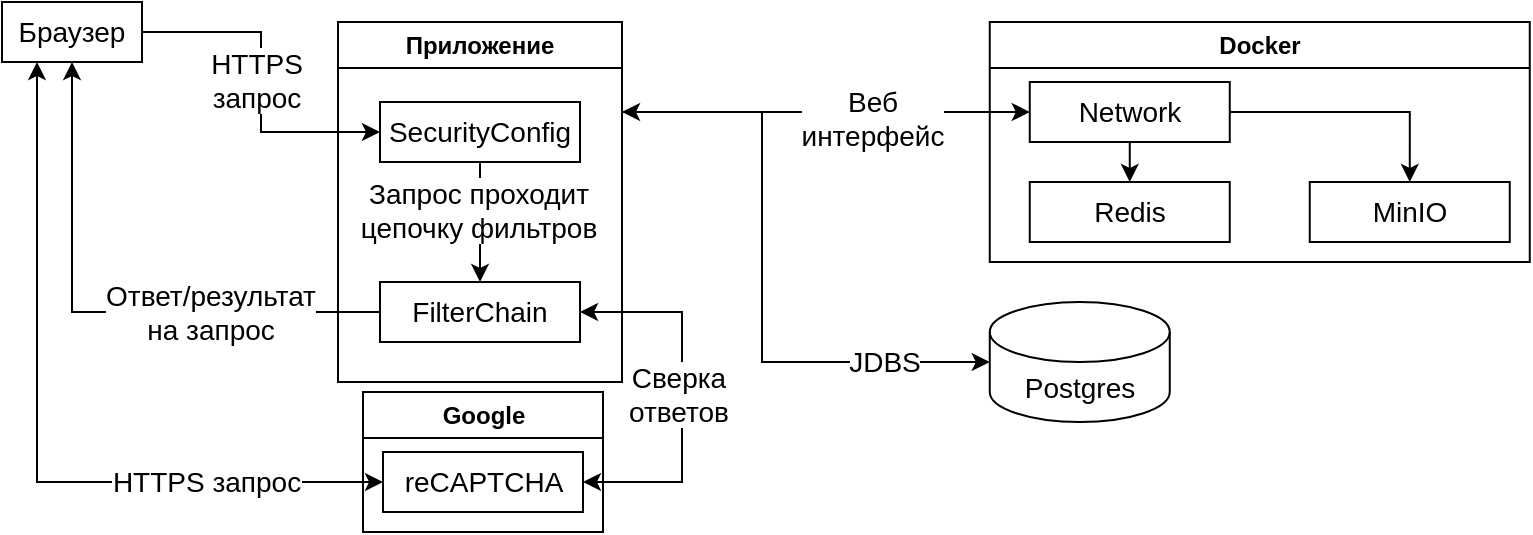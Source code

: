 <mxfile version="27.1.1" pages="12">
  <diagram id="ubxbVhCTThVBihHKbjnr" name="Абстрактные компоненты">
    <mxGraphModel dx="564" dy="510" grid="1" gridSize="10" guides="1" tooltips="1" connect="1" arrows="1" fold="1" page="1" pageScale="1" pageWidth="827" pageHeight="1169" math="0" shadow="0">
      <root>
        <mxCell id="0" />
        <mxCell id="1" parent="0" />
        <mxCell id="kkMSw3z8SaAJTypz9wPj-3" style="edgeStyle=orthogonalEdgeStyle;rounded=0;orthogonalLoop=1;jettySize=auto;html=1;exitX=1;exitY=0.5;exitDx=0;exitDy=0;entryX=0;entryY=0.5;entryDx=0;entryDy=0;" parent="1" source="kkMSw3z8SaAJTypz9wPj-1" target="kkMSw3z8SaAJTypz9wPj-6" edge="1">
          <mxGeometry relative="1" as="geometry">
            <mxPoint x="160" y="25" as="targetPoint" />
          </mxGeometry>
        </mxCell>
        <mxCell id="kkMSw3z8SaAJTypz9wPj-4" value="&lt;font style=&quot;font-size: 14px;&quot;&gt;HTTPS&lt;/font&gt;&lt;div&gt;&lt;font style=&quot;font-size: 14px;&quot;&gt;запрос&lt;/font&gt;&lt;/div&gt;" style="edgeLabel;html=1;align=center;verticalAlign=middle;resizable=0;points=[];" parent="kkMSw3z8SaAJTypz9wPj-3" vertex="1" connectable="0">
          <mxGeometry x="-0.04" y="-3" relative="1" as="geometry">
            <mxPoint y="2" as="offset" />
          </mxGeometry>
        </mxCell>
        <mxCell id="kkMSw3z8SaAJTypz9wPj-46" style="edgeStyle=orthogonalEdgeStyle;rounded=0;orthogonalLoop=1;jettySize=auto;html=1;exitX=0.25;exitY=1;exitDx=0;exitDy=0;entryX=0;entryY=0.5;entryDx=0;entryDy=0;startArrow=classic;startFill=1;" parent="1" source="kkMSw3z8SaAJTypz9wPj-1" target="kkMSw3z8SaAJTypz9wPj-44" edge="1">
          <mxGeometry relative="1" as="geometry" />
        </mxCell>
        <mxCell id="kkMSw3z8SaAJTypz9wPj-47" value="&lt;font style=&quot;font-size: 14px;&quot;&gt;HTTPS запрос&lt;/font&gt;" style="edgeLabel;html=1;align=center;verticalAlign=middle;resizable=0;points=[];" parent="kkMSw3z8SaAJTypz9wPj-46" vertex="1" connectable="0">
          <mxGeometry x="0.535" relative="1" as="geometry">
            <mxPoint as="offset" />
          </mxGeometry>
        </mxCell>
        <mxCell id="kkMSw3z8SaAJTypz9wPj-1" value="&lt;font style=&quot;font-size: 14px;&quot;&gt;Браузер&lt;/font&gt;" style="rounded=0;whiteSpace=wrap;html=1;" parent="1" vertex="1">
          <mxGeometry x="10" y="10" width="70" height="30" as="geometry" />
        </mxCell>
        <mxCell id="kkMSw3z8SaAJTypz9wPj-19" style="edgeStyle=orthogonalEdgeStyle;rounded=0;orthogonalLoop=1;jettySize=auto;html=1;exitX=1;exitY=0.25;exitDx=0;exitDy=0;entryX=0;entryY=0.5;entryDx=0;entryDy=0;" parent="1" source="kkMSw3z8SaAJTypz9wPj-5" target="kkMSw3z8SaAJTypz9wPj-17" edge="1">
          <mxGeometry relative="1" as="geometry">
            <Array as="points">
              <mxPoint x="360" y="65" />
              <mxPoint x="360" y="65" />
            </Array>
          </mxGeometry>
        </mxCell>
        <mxCell id="kkMSw3z8SaAJTypz9wPj-41" value="&lt;font style=&quot;font-size: 14px;&quot;&gt;Веб&lt;/font&gt;&lt;div&gt;&lt;font style=&quot;font-size: 14px;&quot;&gt;интерфейс&lt;/font&gt;&lt;/div&gt;" style="edgeLabel;html=1;align=center;verticalAlign=middle;resizable=0;points=[];" parent="kkMSw3z8SaAJTypz9wPj-19" vertex="1" connectable="0">
          <mxGeometry x="0.219" y="-3" relative="1" as="geometry">
            <mxPoint as="offset" />
          </mxGeometry>
        </mxCell>
        <mxCell id="kkMSw3z8SaAJTypz9wPj-48" style="edgeStyle=orthogonalEdgeStyle;rounded=0;orthogonalLoop=1;jettySize=auto;html=1;exitX=1;exitY=0.5;exitDx=0;exitDy=0;entryX=1;entryY=0.5;entryDx=0;entryDy=0;startArrow=classic;startFill=1;" parent="1" source="kkMSw3z8SaAJTypz9wPj-9" target="kkMSw3z8SaAJTypz9wPj-44" edge="1">
          <mxGeometry relative="1" as="geometry">
            <Array as="points">
              <mxPoint x="350" y="165" />
              <mxPoint x="350" y="250" />
            </Array>
            <mxPoint x="300.5" y="170" as="sourcePoint" />
          </mxGeometry>
        </mxCell>
        <mxCell id="kkMSw3z8SaAJTypz9wPj-50" value="&lt;font style=&quot;font-size: 14px;&quot;&gt;Сверка&lt;/font&gt;&lt;div&gt;&lt;font style=&quot;font-size: 14px;&quot;&gt;ответов&lt;/font&gt;&lt;/div&gt;" style="edgeLabel;html=1;align=center;verticalAlign=middle;resizable=0;points=[];" parent="kkMSw3z8SaAJTypz9wPj-48" vertex="1" connectable="0">
          <mxGeometry x="-0.007" y="-2" relative="1" as="geometry">
            <mxPoint as="offset" />
          </mxGeometry>
        </mxCell>
        <mxCell id="kkMSw3z8SaAJTypz9wPj-5" value="Приложение" style="swimlane;whiteSpace=wrap;html=1;startSize=23;" parent="1" vertex="1">
          <mxGeometry x="178" y="20" width="142" height="180" as="geometry" />
        </mxCell>
        <mxCell id="kkMSw3z8SaAJTypz9wPj-10" style="edgeStyle=orthogonalEdgeStyle;rounded=0;orthogonalLoop=1;jettySize=auto;html=1;exitX=0.5;exitY=1;exitDx=0;exitDy=0;entryX=0.5;entryY=0;entryDx=0;entryDy=0;" parent="kkMSw3z8SaAJTypz9wPj-5" source="kkMSw3z8SaAJTypz9wPj-6" target="kkMSw3z8SaAJTypz9wPj-9" edge="1">
          <mxGeometry relative="1" as="geometry" />
        </mxCell>
        <mxCell id="kkMSw3z8SaAJTypz9wPj-11" value="&lt;font style=&quot;font-size: 14px;&quot;&gt;Запрос проходит&lt;/font&gt;&lt;div&gt;&lt;font style=&quot;font-size: 14px;&quot;&gt;цепочку фильтров&lt;/font&gt;&lt;/div&gt;" style="edgeLabel;html=1;align=center;verticalAlign=middle;resizable=0;points=[];" parent="kkMSw3z8SaAJTypz9wPj-10" vertex="1" connectable="0">
          <mxGeometry x="-0.192" y="-1" relative="1" as="geometry">
            <mxPoint as="offset" />
          </mxGeometry>
        </mxCell>
        <mxCell id="kkMSw3z8SaAJTypz9wPj-6" value="&lt;font style=&quot;font-size: 14px;&quot;&gt;SecurityConfig&lt;/font&gt;" style="rounded=0;whiteSpace=wrap;html=1;" parent="kkMSw3z8SaAJTypz9wPj-5" vertex="1">
          <mxGeometry x="21" y="40" width="100" height="30" as="geometry" />
        </mxCell>
        <mxCell id="kkMSw3z8SaAJTypz9wPj-9" value="&lt;font style=&quot;font-size: 14px;&quot;&gt;FilterChain&lt;/font&gt;" style="rounded=0;whiteSpace=wrap;html=1;" parent="kkMSw3z8SaAJTypz9wPj-5" vertex="1">
          <mxGeometry x="21" y="130" width="100" height="30" as="geometry" />
        </mxCell>
        <mxCell id="kkMSw3z8SaAJTypz9wPj-12" style="edgeStyle=orthogonalEdgeStyle;rounded=0;orthogonalLoop=1;jettySize=auto;html=1;exitX=0;exitY=0.5;exitDx=0;exitDy=0;entryX=0.5;entryY=1;entryDx=0;entryDy=0;" parent="1" source="kkMSw3z8SaAJTypz9wPj-9" target="kkMSw3z8SaAJTypz9wPj-1" edge="1">
          <mxGeometry relative="1" as="geometry" />
        </mxCell>
        <mxCell id="kkMSw3z8SaAJTypz9wPj-13" value="&lt;font style=&quot;font-size: 14px;&quot;&gt;Ответ/результат&lt;/font&gt;&lt;div&gt;&lt;font style=&quot;font-size: 14px;&quot;&gt;на запрос&lt;/font&gt;&lt;/div&gt;" style="edgeLabel;html=1;align=center;verticalAlign=middle;resizable=0;points=[];" parent="kkMSw3z8SaAJTypz9wPj-12" vertex="1" connectable="0">
          <mxGeometry x="-0.351" relative="1" as="geometry">
            <mxPoint x="5" as="offset" />
          </mxGeometry>
        </mxCell>
        <mxCell id="kkMSw3z8SaAJTypz9wPj-14" value="Docker" style="swimlane;whiteSpace=wrap;html=1;startSize=23;" parent="1" vertex="1">
          <mxGeometry x="503.88" y="20" width="270" height="120" as="geometry" />
        </mxCell>
        <mxCell id="kkMSw3z8SaAJTypz9wPj-28" style="edgeStyle=orthogonalEdgeStyle;rounded=0;orthogonalLoop=1;jettySize=auto;html=1;exitX=1;exitY=0.5;exitDx=0;exitDy=0;entryX=0.5;entryY=0;entryDx=0;entryDy=0;" parent="kkMSw3z8SaAJTypz9wPj-14" source="kkMSw3z8SaAJTypz9wPj-17" target="kkMSw3z8SaAJTypz9wPj-25" edge="1">
          <mxGeometry relative="1" as="geometry" />
        </mxCell>
        <mxCell id="kkMSw3z8SaAJTypz9wPj-31" style="edgeStyle=orthogonalEdgeStyle;rounded=0;orthogonalLoop=1;jettySize=auto;html=1;exitX=0.5;exitY=1;exitDx=0;exitDy=0;entryX=0.5;entryY=0;entryDx=0;entryDy=0;" parent="kkMSw3z8SaAJTypz9wPj-14" source="kkMSw3z8SaAJTypz9wPj-17" target="kkMSw3z8SaAJTypz9wPj-30" edge="1">
          <mxGeometry relative="1" as="geometry" />
        </mxCell>
        <mxCell id="kkMSw3z8SaAJTypz9wPj-17" value="&lt;font style=&quot;font-size: 14px;&quot;&gt;Network&lt;/font&gt;" style="rounded=0;whiteSpace=wrap;html=1;" parent="kkMSw3z8SaAJTypz9wPj-14" vertex="1">
          <mxGeometry x="20" y="30" width="100" height="30" as="geometry" />
        </mxCell>
        <mxCell id="kkMSw3z8SaAJTypz9wPj-25" value="&lt;font style=&quot;font-size: 14px;&quot;&gt;MinIO&lt;/font&gt;" style="rounded=0;whiteSpace=wrap;html=1;" parent="kkMSw3z8SaAJTypz9wPj-14" vertex="1">
          <mxGeometry x="160" y="80" width="100" height="30" as="geometry" />
        </mxCell>
        <mxCell id="kkMSw3z8SaAJTypz9wPj-30" value="&lt;font style=&quot;font-size: 14px;&quot;&gt;Redis&lt;/font&gt;" style="rounded=0;whiteSpace=wrap;html=1;" parent="kkMSw3z8SaAJTypz9wPj-14" vertex="1">
          <mxGeometry x="20" y="80" width="100" height="30" as="geometry" />
        </mxCell>
        <mxCell id="kkMSw3z8SaAJTypz9wPj-38" value="&lt;font style=&quot;font-size: 14px;&quot;&gt;Postgres&lt;/font&gt;" style="shape=cylinder3;whiteSpace=wrap;html=1;boundedLbl=1;backgroundOutline=1;size=15;" parent="1" vertex="1">
          <mxGeometry x="503.88" y="160" width="90" height="60" as="geometry" />
        </mxCell>
        <mxCell id="kkMSw3z8SaAJTypz9wPj-39" style="edgeStyle=orthogonalEdgeStyle;rounded=0;orthogonalLoop=1;jettySize=auto;html=1;exitX=1;exitY=0.25;exitDx=0;exitDy=0;entryX=0;entryY=0.5;entryDx=0;entryDy=0;entryPerimeter=0;startArrow=classic;startFill=1;" parent="1" source="kkMSw3z8SaAJTypz9wPj-5" target="kkMSw3z8SaAJTypz9wPj-38" edge="1">
          <mxGeometry relative="1" as="geometry">
            <Array as="points">
              <mxPoint x="390" y="65" />
              <mxPoint x="390" y="190" />
            </Array>
          </mxGeometry>
        </mxCell>
        <mxCell id="kkMSw3z8SaAJTypz9wPj-40" value="&lt;font style=&quot;font-size: 14px;&quot;&gt;JDBS&lt;/font&gt;" style="edgeLabel;html=1;align=center;verticalAlign=middle;resizable=0;points=[];" parent="kkMSw3z8SaAJTypz9wPj-39" vertex="1" connectable="0">
          <mxGeometry x="0.655" relative="1" as="geometry">
            <mxPoint as="offset" />
          </mxGeometry>
        </mxCell>
        <mxCell id="kkMSw3z8SaAJTypz9wPj-43" value="Google" style="swimlane;whiteSpace=wrap;html=1;" parent="1" vertex="1">
          <mxGeometry x="190.5" y="205" width="120" height="70" as="geometry" />
        </mxCell>
        <mxCell id="kkMSw3z8SaAJTypz9wPj-44" value="&lt;font style=&quot;font-size: 14px;&quot;&gt;reCAPTCHA&lt;/font&gt;" style="rounded=0;whiteSpace=wrap;html=1;" parent="kkMSw3z8SaAJTypz9wPj-43" vertex="1">
          <mxGeometry x="10" y="30" width="100" height="30" as="geometry" />
        </mxCell>
        <mxCell id="kkMSw3z8SaAJTypz9wPj-45" style="edgeStyle=orthogonalEdgeStyle;rounded=0;orthogonalLoop=1;jettySize=auto;html=1;exitX=0.5;exitY=1;exitDx=0;exitDy=0;" parent="kkMSw3z8SaAJTypz9wPj-43" source="kkMSw3z8SaAJTypz9wPj-44" target="kkMSw3z8SaAJTypz9wPj-44" edge="1">
          <mxGeometry relative="1" as="geometry" />
        </mxCell>
      </root>
    </mxGraphModel>
  </diagram>
  <diagram id="lGP34PwLddo1HytnPmIS" name="reCAPTCHA">
    <mxGraphModel dx="592" dy="536" grid="1" gridSize="10" guides="1" tooltips="1" connect="1" arrows="1" fold="1" page="1" pageScale="1" pageWidth="827" pageHeight="1169" math="0" shadow="0">
      <root>
        <mxCell id="0" />
        <mxCell id="1" parent="0" />
        <mxCell id="a4hBJRig7bHCBbohu5Ly-4" style="edgeStyle=orthogonalEdgeStyle;rounded=0;orthogonalLoop=1;jettySize=auto;html=1;exitX=1;exitY=0.25;exitDx=0;exitDy=0;entryX=0;entryY=0.25;entryDx=0;entryDy=0;" parent="1" source="a4hBJRig7bHCBbohu5Ly-1" target="a4hBJRig7bHCBbohu5Ly-2" edge="1">
          <mxGeometry relative="1" as="geometry" />
        </mxCell>
        <mxCell id="a4hBJRig7bHCBbohu5Ly-5" value="&lt;font style=&quot;font-size: 14px;&quot;&gt;1. Отправляем капчу&lt;/font&gt;" style="edgeLabel;html=1;align=center;verticalAlign=middle;resizable=0;points=[];" parent="a4hBJRig7bHCBbohu5Ly-4" vertex="1" connectable="0">
          <mxGeometry x="-0.077" y="-1" relative="1" as="geometry">
            <mxPoint as="offset" />
          </mxGeometry>
        </mxCell>
        <mxCell id="a4hBJRig7bHCBbohu5Ly-8" style="edgeStyle=orthogonalEdgeStyle;rounded=0;orthogonalLoop=1;jettySize=auto;html=1;exitX=0.5;exitY=1;exitDx=0;exitDy=0;entryX=0;entryY=0.5;entryDx=0;entryDy=0;" parent="1" source="a4hBJRig7bHCBbohu5Ly-1" target="a4hBJRig7bHCBbohu5Ly-3" edge="1">
          <mxGeometry relative="1" as="geometry" />
        </mxCell>
        <mxCell id="a4hBJRig7bHCBbohu5Ly-9" value="&lt;font style=&quot;font-size: 14px;&quot;&gt;3. Отправка&lt;/font&gt;&lt;div&gt;&lt;font style=&quot;font-size: 14px;&quot;&gt;формы&lt;/font&gt;&lt;/div&gt;" style="edgeLabel;html=1;align=center;verticalAlign=middle;resizable=0;points=[];" parent="a4hBJRig7bHCBbohu5Ly-8" vertex="1" connectable="0">
          <mxGeometry x="-0.504" y="-1" relative="1" as="geometry">
            <mxPoint x="1" y="-14" as="offset" />
          </mxGeometry>
        </mxCell>
        <mxCell id="a4hBJRig7bHCBbohu5Ly-1" value="&lt;font style=&quot;font-size: 14px;&quot;&gt;Браузер&lt;/font&gt;" style="rounded=0;whiteSpace=wrap;html=1;" parent="1" vertex="1">
          <mxGeometry x="10" y="10" width="120" height="40" as="geometry" />
        </mxCell>
        <mxCell id="a4hBJRig7bHCBbohu5Ly-7" style="edgeStyle=orthogonalEdgeStyle;rounded=0;orthogonalLoop=1;jettySize=auto;html=1;exitX=0;exitY=0.75;exitDx=0;exitDy=0;entryX=1;entryY=0.75;entryDx=0;entryDy=0;" parent="1" source="a4hBJRig7bHCBbohu5Ly-2" target="a4hBJRig7bHCBbohu5Ly-1" edge="1">
          <mxGeometry relative="1" as="geometry" />
        </mxCell>
        <mxCell id="a4hBJRig7bHCBbohu5Ly-10" value="&lt;font style=&quot;font-size: 14px;&quot;&gt;2. Ответ на капчу&lt;/font&gt;" style="edgeLabel;html=1;align=center;verticalAlign=middle;resizable=0;points=[];" parent="a4hBJRig7bHCBbohu5Ly-7" vertex="1" connectable="0">
          <mxGeometry x="0.07" y="2" relative="1" as="geometry">
            <mxPoint as="offset" />
          </mxGeometry>
        </mxCell>
        <mxCell id="a4hBJRig7bHCBbohu5Ly-2" value="&lt;font style=&quot;font-size: 14px;&quot;&gt;Google&lt;/font&gt;" style="rounded=0;whiteSpace=wrap;html=1;" parent="1" vertex="1">
          <mxGeometry x="354" y="10" width="120" height="40" as="geometry" />
        </mxCell>
        <mxCell id="a4hBJRig7bHCBbohu5Ly-11" style="edgeStyle=orthogonalEdgeStyle;rounded=0;orthogonalLoop=1;jettySize=auto;html=1;exitX=1;exitY=0.25;exitDx=0;exitDy=0;entryX=0.5;entryY=1;entryDx=0;entryDy=0;startArrow=classic;startFill=1;" parent="1" source="a4hBJRig7bHCBbohu5Ly-3" target="a4hBJRig7bHCBbohu5Ly-2" edge="1">
          <mxGeometry relative="1" as="geometry" />
        </mxCell>
        <mxCell id="a4hBJRig7bHCBbohu5Ly-12" value="&lt;font style=&quot;font-size: 14px;&quot;&gt;4. Сравнение&lt;/font&gt;&lt;div&gt;&lt;font style=&quot;font-size: 14px;&quot;&gt;полученных ответов&lt;/font&gt;&lt;/div&gt;" style="edgeLabel;html=1;align=center;verticalAlign=middle;resizable=0;points=[];" parent="a4hBJRig7bHCBbohu5Ly-11" vertex="1" connectable="0">
          <mxGeometry x="0.412" relative="1" as="geometry">
            <mxPoint y="-17" as="offset" />
          </mxGeometry>
        </mxCell>
        <mxCell id="a4hBJRig7bHCBbohu5Ly-3" value="&lt;font style=&quot;font-size: 14px;&quot;&gt;Сервер&lt;/font&gt;" style="rounded=0;whiteSpace=wrap;html=1;" parent="1" vertex="1">
          <mxGeometry x="190" y="100" width="120" height="30" as="geometry" />
        </mxCell>
      </root>
    </mxGraphModel>
  </diagram>
  <diagram id="1BNOT1RY-crdsF95r63d" name="Фильтры">
    <mxGraphModel dx="592" dy="536" grid="1" gridSize="10" guides="1" tooltips="1" connect="1" arrows="1" fold="1" page="1" pageScale="1" pageWidth="827" pageHeight="1169" math="0" shadow="0">
      <root>
        <mxCell id="0" />
        <mxCell id="1" parent="0" />
        <mxCell id="s1OmYBTIJwkmS3Hd7GY_-5" style="edgeStyle=orthogonalEdgeStyle;rounded=0;orthogonalLoop=1;jettySize=auto;html=1;exitX=1;exitY=0.5;exitDx=0;exitDy=0;entryX=0;entryY=0.5;entryDx=0;entryDy=0;" parent="1" source="s1OmYBTIJwkmS3Hd7GY_-1" target="s1OmYBTIJwkmS3Hd7GY_-2" edge="1">
          <mxGeometry relative="1" as="geometry" />
        </mxCell>
        <mxCell id="s1OmYBTIJwkmS3Hd7GY_-6" value="&lt;font style=&quot;font-size: 14px;&quot;&gt;Записываем действия&amp;nbsp;&lt;/font&gt;&lt;div&gt;&lt;font style=&quot;font-size: 14px;&quot;&gt;пользователей на сайте&lt;/font&gt;&lt;/div&gt;" style="edgeLabel;html=1;align=center;verticalAlign=middle;resizable=0;points=[];" parent="s1OmYBTIJwkmS3Hd7GY_-5" vertex="1" connectable="0">
          <mxGeometry x="-0.193" y="-2" relative="1" as="geometry">
            <mxPoint x="17" y="-2" as="offset" />
          </mxGeometry>
        </mxCell>
        <mxCell id="s1OmYBTIJwkmS3Hd7GY_-1" value="&lt;font style=&quot;font-size: 14px;&quot;&gt;Входящий запрос&lt;/font&gt;" style="rounded=0;whiteSpace=wrap;html=1;" parent="1" vertex="1">
          <mxGeometry x="10" y="10" width="130" height="30" as="geometry" />
        </mxCell>
        <mxCell id="s1OmYBTIJwkmS3Hd7GY_-7" style="edgeStyle=orthogonalEdgeStyle;rounded=0;orthogonalLoop=1;jettySize=auto;html=1;exitX=1;exitY=0.5;exitDx=0;exitDy=0;entryX=0;entryY=0.5;entryDx=0;entryDy=0;" parent="1" source="s1OmYBTIJwkmS3Hd7GY_-2" target="s1OmYBTIJwkmS3Hd7GY_-3" edge="1">
          <mxGeometry relative="1" as="geometry" />
        </mxCell>
        <mxCell id="s1OmYBTIJwkmS3Hd7GY_-8" value="&lt;font style=&quot;font-size: 14px;&quot;&gt;Проверка лимитов&lt;/font&gt;&lt;div&gt;&lt;font style=&quot;font-size: 14px;&quot;&gt;запросов&lt;/font&gt;&lt;/div&gt;" style="edgeLabel;html=1;align=center;verticalAlign=middle;resizable=0;points=[];" parent="s1OmYBTIJwkmS3Hd7GY_-7" vertex="1" connectable="0">
          <mxGeometry x="-0.172" y="-1" relative="1" as="geometry">
            <mxPoint x="6" as="offset" />
          </mxGeometry>
        </mxCell>
        <mxCell id="s1OmYBTIJwkmS3Hd7GY_-2" value="&lt;font style=&quot;font-size: 14px;&quot;&gt;AuthentificationTimingFilter&lt;/font&gt;" style="rounded=0;whiteSpace=wrap;html=1;" parent="1" vertex="1">
          <mxGeometry x="340" y="10" width="180" height="30" as="geometry" />
        </mxCell>
        <mxCell id="s1OmYBTIJwkmS3Hd7GY_-9" style="edgeStyle=orthogonalEdgeStyle;rounded=0;orthogonalLoop=1;jettySize=auto;html=1;exitX=0.5;exitY=1;exitDx=0;exitDy=0;entryX=0.5;entryY=0;entryDx=0;entryDy=0;" parent="1" source="s1OmYBTIJwkmS3Hd7GY_-3" target="s1OmYBTIJwkmS3Hd7GY_-4" edge="1">
          <mxGeometry relative="1" as="geometry" />
        </mxCell>
        <mxCell id="s1OmYBTIJwkmS3Hd7GY_-10" value="&lt;font style=&quot;font-size: 14px;&quot;&gt;Проверка reCAPTCHA&lt;/font&gt;&lt;div&gt;&lt;font style=&quot;font-size: 14px;&quot;&gt;для /login&lt;/font&gt;&lt;/div&gt;" style="edgeLabel;html=1;align=center;verticalAlign=middle;resizable=0;points=[];" parent="s1OmYBTIJwkmS3Hd7GY_-9" vertex="1" connectable="0">
          <mxGeometry x="-0.02" y="-3" relative="1" as="geometry">
            <mxPoint y="-5" as="offset" />
          </mxGeometry>
        </mxCell>
        <mxCell id="s1OmYBTIJwkmS3Hd7GY_-3" value="&lt;font style=&quot;font-size: 14px;&quot;&gt;RateLimitFilter&lt;/font&gt;" style="rounded=0;whiteSpace=wrap;html=1;" parent="1" vertex="1">
          <mxGeometry x="680" y="10" width="120" height="30" as="geometry" />
        </mxCell>
        <mxCell id="s1OmYBTIJwkmS3Hd7GY_-12" style="edgeStyle=orthogonalEdgeStyle;rounded=0;orthogonalLoop=1;jettySize=auto;html=1;exitX=0;exitY=0.5;exitDx=0;exitDy=0;entryX=1;entryY=0.5;entryDx=0;entryDy=0;" parent="1" source="s1OmYBTIJwkmS3Hd7GY_-4" target="s1OmYBTIJwkmS3Hd7GY_-11" edge="1">
          <mxGeometry relative="1" as="geometry" />
        </mxCell>
        <mxCell id="s1OmYBTIJwkmS3Hd7GY_-13" value="&lt;font style=&quot;font-size: 14px;&quot;&gt;Проверка JWT&lt;/font&gt;&lt;div&gt;&lt;font style=&quot;font-size: 14px;&quot;&gt;токена&lt;/font&gt;&lt;/div&gt;" style="edgeLabel;html=1;align=center;verticalAlign=middle;resizable=0;points=[];" parent="s1OmYBTIJwkmS3Hd7GY_-12" vertex="1" connectable="0">
          <mxGeometry x="0.117" y="-3" relative="1" as="geometry">
            <mxPoint x="9" y="3" as="offset" />
          </mxGeometry>
        </mxCell>
        <mxCell id="s1OmYBTIJwkmS3Hd7GY_-4" value="&lt;font style=&quot;font-size: 14px;&quot;&gt;RecaptchaFilter&lt;/font&gt;" style="rounded=0;whiteSpace=wrap;html=1;" parent="1" vertex="1">
          <mxGeometry x="680" y="100" width="120" height="30" as="geometry" />
        </mxCell>
        <mxCell id="s1OmYBTIJwkmS3Hd7GY_-15" style="edgeStyle=orthogonalEdgeStyle;rounded=0;orthogonalLoop=1;jettySize=auto;html=1;exitX=0;exitY=0.5;exitDx=0;exitDy=0;entryX=1;entryY=0.5;entryDx=0;entryDy=0;" parent="1" source="s1OmYBTIJwkmS3Hd7GY_-11" target="s1OmYBTIJwkmS3Hd7GY_-14" edge="1">
          <mxGeometry relative="1" as="geometry" />
        </mxCell>
        <mxCell id="s1OmYBTIJwkmS3Hd7GY_-16" value="&lt;font style=&quot;font-size: 14px;&quot;&gt;Дешифровка CSRF&lt;/font&gt;&lt;div&gt;&lt;font style=&quot;font-size: 14px;&quot;&gt;токена&lt;/font&gt;&lt;/div&gt;" style="edgeLabel;html=1;align=center;verticalAlign=middle;resizable=0;points=[];" parent="s1OmYBTIJwkmS3Hd7GY_-15" vertex="1" connectable="0">
          <mxGeometry x="-0.007" y="-1" relative="1" as="geometry">
            <mxPoint x="4" as="offset" />
          </mxGeometry>
        </mxCell>
        <mxCell id="s1OmYBTIJwkmS3Hd7GY_-11" value="&lt;font style=&quot;font-size: 14px;&quot;&gt;TokenValidationFilter&lt;/font&gt;" style="rounded=0;whiteSpace=wrap;html=1;" parent="1" vertex="1">
          <mxGeometry x="360" y="100" width="150" height="30" as="geometry" />
        </mxCell>
        <mxCell id="s1OmYBTIJwkmS3Hd7GY_-18" style="edgeStyle=orthogonalEdgeStyle;rounded=0;orthogonalLoop=1;jettySize=auto;html=1;exitX=0.5;exitY=1;exitDx=0;exitDy=0;entryX=0.5;entryY=0;entryDx=0;entryDy=0;" parent="1" source="s1OmYBTIJwkmS3Hd7GY_-14" target="s1OmYBTIJwkmS3Hd7GY_-17" edge="1">
          <mxGeometry relative="1" as="geometry" />
        </mxCell>
        <mxCell id="s1OmYBTIJwkmS3Hd7GY_-19" value="&lt;font style=&quot;font-size: 14px;&quot;&gt;Генерация токена&lt;/font&gt;&lt;div&gt;&lt;font style=&quot;font-size: 14px;&quot;&gt;CSRF&lt;/font&gt;&lt;/div&gt;" style="edgeLabel;html=1;align=center;verticalAlign=middle;resizable=0;points=[];" parent="s1OmYBTIJwkmS3Hd7GY_-18" vertex="1" connectable="0">
          <mxGeometry x="-0.184" y="-2" relative="1" as="geometry">
            <mxPoint as="offset" />
          </mxGeometry>
        </mxCell>
        <mxCell id="s1OmYBTIJwkmS3Hd7GY_-14" value="&lt;font style=&quot;font-size: 14px;&quot;&gt;CsrfTokenDecryptionFilter&lt;/font&gt;" style="rounded=0;whiteSpace=wrap;html=1;" parent="1" vertex="1">
          <mxGeometry x="20" y="100" width="170" height="30" as="geometry" />
        </mxCell>
        <mxCell id="s1OmYBTIJwkmS3Hd7GY_-21" style="edgeStyle=orthogonalEdgeStyle;rounded=0;orthogonalLoop=1;jettySize=auto;html=1;exitX=1;exitY=0.5;exitDx=0;exitDy=0;entryX=0;entryY=0.5;entryDx=0;entryDy=0;" parent="1" source="s1OmYBTIJwkmS3Hd7GY_-17" target="s1OmYBTIJwkmS3Hd7GY_-20" edge="1">
          <mxGeometry relative="1" as="geometry" />
        </mxCell>
        <mxCell id="s1OmYBTIJwkmS3Hd7GY_-22" value="&lt;font style=&quot;font-size: 14px;&quot;&gt;Создаем CSRF токен для&lt;/font&gt;&lt;div&gt;&lt;font style=&quot;font-size: 14px;&quot;&gt;аутентифицированного токена&lt;/font&gt;&lt;/div&gt;" style="edgeLabel;html=1;align=center;verticalAlign=middle;resizable=0;points=[];" parent="s1OmYBTIJwkmS3Hd7GY_-21" vertex="1" connectable="0">
          <mxGeometry x="-0.025" y="1" relative="1" as="geometry">
            <mxPoint as="offset" />
          </mxGeometry>
        </mxCell>
        <mxCell id="s1OmYBTIJwkmS3Hd7GY_-17" value="&lt;font style=&quot;font-size: 14px;&quot;&gt;CsrfTokenEndpointFilter&lt;/font&gt;" style="rounded=0;whiteSpace=wrap;html=1;" parent="1" vertex="1">
          <mxGeometry x="20" y="190" width="170" height="30" as="geometry" />
        </mxCell>
        <mxCell id="s1OmYBTIJwkmS3Hd7GY_-24" style="edgeStyle=orthogonalEdgeStyle;rounded=0;orthogonalLoop=1;jettySize=auto;html=1;exitX=1;exitY=0.5;exitDx=0;exitDy=0;entryX=0.75;entryY=0;entryDx=0;entryDy=0;" parent="1" source="s1OmYBTIJwkmS3Hd7GY_-20" target="s1OmYBTIJwkmS3Hd7GY_-23" edge="1">
          <mxGeometry relative="1" as="geometry" />
        </mxCell>
        <mxCell id="s1OmYBTIJwkmS3Hd7GY_-25" value="&lt;font style=&quot;font-size: 14px;&quot;&gt;Обрабатывает данные&lt;/font&gt;&lt;div&gt;&lt;font style=&quot;font-size: 14px;&quot;&gt;формы в /login&lt;/font&gt;&lt;/div&gt;" style="edgeLabel;html=1;align=center;verticalAlign=middle;resizable=0;points=[];" parent="s1OmYBTIJwkmS3Hd7GY_-24" vertex="1" connectable="0">
          <mxGeometry x="0.579" relative="1" as="geometry">
            <mxPoint y="-5" as="offset" />
          </mxGeometry>
        </mxCell>
        <mxCell id="s1OmYBTIJwkmS3Hd7GY_-20" value="&lt;font style=&quot;font-size: 14px;&quot;&gt;CsrfTokenInitializerFilter&lt;/font&gt;" style="rounded=0;whiteSpace=wrap;html=1;" parent="1" vertex="1">
          <mxGeometry x="440" y="190" width="170" height="30" as="geometry" />
        </mxCell>
        <mxCell id="s1OmYBTIJwkmS3Hd7GY_-27" style="edgeStyle=orthogonalEdgeStyle;rounded=0;orthogonalLoop=1;jettySize=auto;html=1;exitX=0;exitY=0.5;exitDx=0;exitDy=0;entryX=1;entryY=0.5;entryDx=0;entryDy=0;" parent="1" source="s1OmYBTIJwkmS3Hd7GY_-23" target="s1OmYBTIJwkmS3Hd7GY_-29" edge="1">
          <mxGeometry relative="1" as="geometry">
            <mxPoint x="370" y="275" as="targetPoint" />
          </mxGeometry>
        </mxCell>
        <mxCell id="s1OmYBTIJwkmS3Hd7GY_-23" value="&lt;font style=&quot;font-size: 14px;&quot;&gt;UsernamePasswordAuthetificationFilter&lt;/font&gt;" style="rounded=0;whiteSpace=wrap;html=1;" parent="1" vertex="1">
          <mxGeometry x="500" y="270" width="260" height="30" as="geometry" />
        </mxCell>
        <mxCell id="s1OmYBTIJwkmS3Hd7GY_-29" value="&lt;font style=&quot;font-size: 14px;&quot;&gt;Доступ к ресурсу&lt;/font&gt;" style="rounded=0;whiteSpace=wrap;html=1;" parent="1" vertex="1">
          <mxGeometry x="10" y="270" width="130" height="30" as="geometry" />
        </mxCell>
      </root>
    </mxGraphModel>
  </diagram>
  <diagram id="0LqqjlUxgVj1hzoVLQ0J" name="Redis">
    <mxGraphModel dx="592" dy="536" grid="1" gridSize="10" guides="1" tooltips="1" connect="1" arrows="1" fold="1" page="1" pageScale="1" pageWidth="827" pageHeight="1169" math="0" shadow="0">
      <root>
        <mxCell id="0" />
        <mxCell id="1" parent="0" />
        <mxCell id="gN2Wp_eIzsFprjNeaTeA-3" style="edgeStyle=orthogonalEdgeStyle;rounded=0;orthogonalLoop=1;jettySize=auto;html=1;exitX=1;exitY=0.5;exitDx=0;exitDy=0;entryX=0;entryY=0.5;entryDx=0;entryDy=0;" parent="1" source="gN2Wp_eIzsFprjNeaTeA-1" target="gN2Wp_eIzsFprjNeaTeA-2" edge="1">
          <mxGeometry relative="1" as="geometry">
            <mxPoint x="184" y="25" as="sourcePoint" />
          </mxGeometry>
        </mxCell>
        <mxCell id="gN2Wp_eIzsFprjNeaTeA-6" value="&lt;font style=&quot;font-size: 14px;&quot;&gt;HTTPS&lt;/font&gt;&lt;div&gt;&lt;font style=&quot;font-size: 14px;&quot;&gt;запрос&lt;/font&gt;&lt;/div&gt;" style="edgeLabel;html=1;align=center;verticalAlign=middle;resizable=0;points=[];" parent="gN2Wp_eIzsFprjNeaTeA-3" vertex="1" connectable="0">
          <mxGeometry x="-0.08" y="1" relative="1" as="geometry">
            <mxPoint as="offset" />
          </mxGeometry>
        </mxCell>
        <mxCell id="gN2Wp_eIzsFprjNeaTeA-1" value="&lt;font style=&quot;font-size: 14px;&quot;&gt;Клиент&lt;/font&gt;" style="rounded=0;whiteSpace=wrap;html=1;" parent="1" vertex="1">
          <mxGeometry x="10" y="10" width="120" height="30" as="geometry" />
        </mxCell>
        <mxCell id="gN2Wp_eIzsFprjNeaTeA-8" style="edgeStyle=orthogonalEdgeStyle;rounded=0;orthogonalLoop=1;jettySize=auto;html=1;exitX=1;exitY=0.5;exitDx=0;exitDy=0;entryX=0;entryY=0.5;entryDx=0;entryDy=0;" parent="1" source="gN2Wp_eIzsFprjNeaTeA-2" target="gN2Wp_eIzsFprjNeaTeA-7" edge="1">
          <mxGeometry relative="1" as="geometry" />
        </mxCell>
        <mxCell id="gN2Wp_eIzsFprjNeaTeA-9" value="&lt;font style=&quot;font-size: 14px;&quot;&gt;Проверяет лимит&lt;/font&gt;&lt;div&gt;&lt;font style=&quot;font-size: 14px;&quot;&gt;запросов&lt;/font&gt;&lt;/div&gt;" style="edgeLabel;html=1;align=center;verticalAlign=middle;resizable=0;points=[];" parent="gN2Wp_eIzsFprjNeaTeA-8" vertex="1" connectable="0">
          <mxGeometry x="-0.092" y="-1" relative="1" as="geometry">
            <mxPoint as="offset" />
          </mxGeometry>
        </mxCell>
        <mxCell id="gN2Wp_eIzsFprjNeaTeA-2" value="&lt;font style=&quot;font-size: 14px;&quot;&gt;RateLimitFilter&lt;/font&gt;" style="rounded=0;whiteSpace=wrap;html=1;" parent="1" vertex="1">
          <mxGeometry x="240" y="10" width="120" height="30" as="geometry" />
        </mxCell>
        <mxCell id="gN2Wp_eIzsFprjNeaTeA-11" style="edgeStyle=orthogonalEdgeStyle;rounded=0;orthogonalLoop=1;jettySize=auto;html=1;exitX=0.5;exitY=1;exitDx=0;exitDy=0;entryX=1;entryY=0.5;entryDx=0;entryDy=0;startArrow=classic;startFill=1;" parent="1" source="gN2Wp_eIzsFprjNeaTeA-7" target="gN2Wp_eIzsFprjNeaTeA-10" edge="1">
          <mxGeometry relative="1" as="geometry" />
        </mxCell>
        <mxCell id="gN2Wp_eIzsFprjNeaTeA-12" value="&lt;font style=&quot;font-size: 14px;&quot;&gt;сохраняет/проверяет&lt;/font&gt;&lt;div&gt;&lt;font style=&quot;font-size: 14px;&quot;&gt;блокировки&lt;/font&gt;&lt;/div&gt;" style="edgeLabel;html=1;align=center;verticalAlign=middle;resizable=0;points=[];" parent="gN2Wp_eIzsFprjNeaTeA-11" vertex="1" connectable="0">
          <mxGeometry x="-0.104" y="-1" relative="1" as="geometry">
            <mxPoint x="-32" y="1" as="offset" />
          </mxGeometry>
        </mxCell>
        <mxCell id="gN2Wp_eIzsFprjNeaTeA-7" value="&lt;font style=&quot;font-size: 14px;&quot;&gt;RateLimiter&lt;/font&gt;" style="rounded=0;whiteSpace=wrap;html=1;" parent="1" vertex="1">
          <mxGeometry x="530" y="10" width="120" height="30" as="geometry" />
        </mxCell>
        <mxCell id="gN2Wp_eIzsFprjNeaTeA-10" value="&lt;font style=&quot;font-size: 14px;&quot;&gt;Redis&lt;/font&gt;" style="rounded=0;whiteSpace=wrap;html=1;" parent="1" vertex="1">
          <mxGeometry x="294" y="73" width="120" height="30" as="geometry" />
        </mxCell>
        <mxCell id="gN2Wp_eIzsFprjNeaTeA-14" style="edgeStyle=orthogonalEdgeStyle;rounded=0;orthogonalLoop=1;jettySize=auto;html=1;exitX=1;exitY=0.5;exitDx=0;exitDy=0;entryX=0;entryY=0.5;entryDx=0;entryDy=0;" parent="1" source="gN2Wp_eIzsFprjNeaTeA-13" target="gN2Wp_eIzsFprjNeaTeA-10" edge="1">
          <mxGeometry relative="1" as="geometry" />
        </mxCell>
        <mxCell id="gN2Wp_eIzsFprjNeaTeA-15" value="&lt;font style=&quot;font-size: 14px;&quot;&gt;Настраивает&lt;/font&gt;&lt;div&gt;&lt;font style=&quot;font-size: 14px;&quot;&gt;подключение&lt;/font&gt;&lt;/div&gt;" style="edgeLabel;html=1;align=center;verticalAlign=middle;resizable=0;points=[];" parent="gN2Wp_eIzsFprjNeaTeA-14" vertex="1" connectable="0">
          <mxGeometry x="-0.156" y="-1" relative="1" as="geometry">
            <mxPoint x="5" as="offset" />
          </mxGeometry>
        </mxCell>
        <mxCell id="gN2Wp_eIzsFprjNeaTeA-13" value="&lt;font style=&quot;font-size: 14px;&quot;&gt;RedisConfig&lt;/font&gt;" style="rounded=0;whiteSpace=wrap;html=1;" parent="1" vertex="1">
          <mxGeometry x="40" y="73" width="120" height="30" as="geometry" />
        </mxCell>
      </root>
    </mxGraphModel>
  </diagram>
  <diagram id="whDwtTF9o9KhNX36SGGz" name="RedisConfig">
    <mxGraphModel dx="592" dy="536" grid="1" gridSize="10" guides="1" tooltips="1" connect="1" arrows="1" fold="1" page="1" pageScale="1" pageWidth="827" pageHeight="1169" math="0" shadow="0">
      <root>
        <mxCell id="0" />
        <mxCell id="1" parent="0" />
        <mxCell id="E2WDYQXXLyvTMrqoIHT7-4" style="edgeStyle=orthogonalEdgeStyle;rounded=0;orthogonalLoop=1;jettySize=auto;html=1;exitX=1;exitY=0.5;exitDx=0;exitDy=0;entryX=0;entryY=0.5;entryDx=0;entryDy=0;" parent="1" source="E2WDYQXXLyvTMrqoIHT7-1" target="E2WDYQXXLyvTMrqoIHT7-2" edge="1">
          <mxGeometry relative="1" as="geometry" />
        </mxCell>
        <mxCell id="E2WDYQXXLyvTMrqoIHT7-13" value="&lt;font style=&quot;font-size: 14px;&quot;&gt;Создает основной&lt;/font&gt;&lt;div&gt;&lt;font style=&quot;font-size: 14px;&quot;&gt;пул соединений&lt;/font&gt;&lt;/div&gt;" style="edgeLabel;html=1;align=center;verticalAlign=middle;resizable=0;points=[];" parent="E2WDYQXXLyvTMrqoIHT7-4" vertex="1" connectable="0">
          <mxGeometry x="0.007" relative="1" as="geometry">
            <mxPoint x="19" as="offset" />
          </mxGeometry>
        </mxCell>
        <mxCell id="E2WDYQXXLyvTMrqoIHT7-5" style="edgeStyle=orthogonalEdgeStyle;rounded=0;orthogonalLoop=1;jettySize=auto;html=1;exitX=1;exitY=0.5;exitDx=0;exitDy=0;entryX=0;entryY=0.5;entryDx=0;entryDy=0;" parent="1" source="E2WDYQXXLyvTMrqoIHT7-1" target="E2WDYQXXLyvTMrqoIHT7-3" edge="1">
          <mxGeometry relative="1" as="geometry">
            <Array as="points">
              <mxPoint x="150" y="25" />
              <mxPoint x="150" y="95" />
            </Array>
          </mxGeometry>
        </mxCell>
        <mxCell id="E2WDYQXXLyvTMrqoIHT7-14" value="&lt;font style=&quot;font-size: 14px;&quot;&gt;Создает пул&lt;/font&gt;&lt;div&gt;&lt;font style=&quot;font-size: 14px;&quot;&gt;соединений для&amp;nbsp;&lt;/font&gt;&lt;/div&gt;&lt;div&gt;&lt;font style=&quot;font-size: 14px;&quot;&gt;админов&lt;/font&gt;&lt;/div&gt;" style="edgeLabel;html=1;align=center;verticalAlign=middle;resizable=0;points=[];" parent="E2WDYQXXLyvTMrqoIHT7-5" vertex="1" connectable="0">
          <mxGeometry x="0.373" y="1" relative="1" as="geometry">
            <mxPoint x="8" y="1" as="offset" />
          </mxGeometry>
        </mxCell>
        <mxCell id="E2WDYQXXLyvTMrqoIHT7-1" value="&lt;font style=&quot;font-size: 14px;&quot;&gt;RedisConfig&lt;/font&gt;" style="rounded=0;whiteSpace=wrap;html=1;" parent="1" vertex="1">
          <mxGeometry x="10" y="10" width="90" height="30" as="geometry" />
        </mxCell>
        <mxCell id="E2WDYQXXLyvTMrqoIHT7-8" style="edgeStyle=orthogonalEdgeStyle;rounded=0;orthogonalLoop=1;jettySize=auto;html=1;exitX=1;exitY=0.5;exitDx=0;exitDy=0;entryX=0;entryY=0.5;entryDx=0;entryDy=0;" parent="1" source="E2WDYQXXLyvTMrqoIHT7-2" target="E2WDYQXXLyvTMrqoIHT7-6" edge="1">
          <mxGeometry relative="1" as="geometry" />
        </mxCell>
        <mxCell id="E2WDYQXXLyvTMrqoIHT7-2" value="&lt;font style=&quot;font-size: 14px;&quot;&gt;redisConectionFactory&lt;/font&gt;" style="rounded=0;whiteSpace=wrap;html=1;" parent="1" vertex="1">
          <mxGeometry x="330" y="10" width="170" height="30" as="geometry" />
        </mxCell>
        <mxCell id="E2WDYQXXLyvTMrqoIHT7-9" style="edgeStyle=orthogonalEdgeStyle;rounded=0;orthogonalLoop=1;jettySize=auto;html=1;exitX=1;exitY=0.5;exitDx=0;exitDy=0;entryX=0;entryY=0.5;entryDx=0;entryDy=0;" parent="1" source="E2WDYQXXLyvTMrqoIHT7-3" target="E2WDYQXXLyvTMrqoIHT7-7" edge="1">
          <mxGeometry relative="1" as="geometry" />
        </mxCell>
        <mxCell id="E2WDYQXXLyvTMrqoIHT7-3" value="&lt;font style=&quot;font-size: 14px;&quot;&gt;adminRedisConectionFactory&lt;/font&gt;" style="rounded=0;whiteSpace=wrap;html=1;" parent="1" vertex="1">
          <mxGeometry x="300" y="80" width="200" height="30" as="geometry" />
        </mxCell>
        <mxCell id="E2WDYQXXLyvTMrqoIHT7-6" value="&lt;font style=&quot;font-size: 14px;&quot;&gt;redisTemplate&lt;/font&gt;" style="rounded=0;whiteSpace=wrap;html=1;" parent="1" vertex="1">
          <mxGeometry x="580" y="10" width="140" height="30" as="geometry" />
        </mxCell>
        <mxCell id="E2WDYQXXLyvTMrqoIHT7-7" value="&lt;font style=&quot;font-size: 14px;&quot;&gt;adminRedisTemplate&lt;/font&gt;" style="rounded=0;whiteSpace=wrap;html=1;" parent="1" vertex="1">
          <mxGeometry x="580" y="80" width="140" height="30" as="geometry" />
        </mxCell>
        <mxCell id="E2WDYQXXLyvTMrqoIHT7-11" style="edgeStyle=orthogonalEdgeStyle;rounded=0;orthogonalLoop=1;jettySize=auto;html=1;exitX=0.5;exitY=0;exitDx=0;exitDy=0;entryX=0.75;entryY=1;entryDx=0;entryDy=0;" parent="1" source="E2WDYQXXLyvTMrqoIHT7-10" target="E2WDYQXXLyvTMrqoIHT7-1" edge="1">
          <mxGeometry relative="1" as="geometry">
            <Array as="points">
              <mxPoint x="78" y="120" />
              <mxPoint x="78" y="80" />
            </Array>
          </mxGeometry>
        </mxCell>
        <mxCell id="E2WDYQXXLyvTMrqoIHT7-12" value="&lt;font style=&quot;font-size: 14px;&quot;&gt;Передает&lt;/font&gt;&lt;div&gt;&lt;font style=&quot;font-size: 14px;&quot;&gt;параметры&lt;/font&gt;&lt;div&gt;&lt;font style=&quot;font-size: 14px;&quot;&gt;для настройки&lt;/font&gt;&lt;/div&gt;&lt;div&gt;&lt;font style=&quot;font-size: 14px;&quot;&gt;соединений&lt;/font&gt;&lt;/div&gt;&lt;/div&gt;" style="edgeLabel;html=1;align=center;verticalAlign=middle;resizable=0;points=[];" parent="E2WDYQXXLyvTMrqoIHT7-11" vertex="1" connectable="0">
          <mxGeometry x="-0.049" y="2" relative="1" as="geometry">
            <mxPoint x="2" y="-9" as="offset" />
          </mxGeometry>
        </mxCell>
        <mxCell id="E2WDYQXXLyvTMrqoIHT7-10" value="&lt;font style=&quot;font-size: 14px;&quot;&gt;Файл с настройками&lt;/font&gt;&lt;div&gt;&lt;font style=&quot;font-size: 14px;&quot;&gt;(application.yml)&lt;/font&gt;&lt;/div&gt;" style="rounded=0;whiteSpace=wrap;html=1;" parent="1" vertex="1">
          <mxGeometry x="20" y="140" width="150" height="40" as="geometry" />
        </mxCell>
      </root>
    </mxGraphModel>
  </diagram>
  <diagram id="FsdrSLh7jmEt0T3Jh6_s" name="CSRF">
    <mxGraphModel dx="762" dy="536" grid="1" gridSize="10" guides="1" tooltips="1" connect="1" arrows="1" fold="1" page="1" pageScale="1" pageWidth="827" pageHeight="1169" math="0" shadow="0">
      <root>
        <mxCell id="0" />
        <mxCell id="1" parent="0" />
        <mxCell id="7QNuWqeNF9ZkeapQGGoF-3" style="edgeStyle=orthogonalEdgeStyle;rounded=0;orthogonalLoop=1;jettySize=auto;html=1;exitX=1;exitY=0.5;exitDx=0;exitDy=0;entryX=0;entryY=0.5;entryDx=0;entryDy=0;" parent="1" edge="1" target="7QNuWqeNF9ZkeapQGGoF-2">
          <mxGeometry relative="1" as="geometry">
            <mxPoint x="130" y="24.58" as="sourcePoint" />
            <mxPoint x="339" y="24.58" as="targetPoint" />
          </mxGeometry>
        </mxCell>
        <mxCell id="7QNuWqeNF9ZkeapQGGoF-4" value="&lt;font style=&quot;font-size: 14px;&quot;&gt;Создает основной репозиторий&lt;/font&gt;&lt;div&gt;&lt;font style=&quot;font-size: 14px;&quot;&gt;CSRF-токенов с шифрованием&lt;/font&gt;&lt;/div&gt;" style="edgeLabel;html=1;align=center;verticalAlign=middle;resizable=0;points=[];" parent="7QNuWqeNF9ZkeapQGGoF-3" vertex="1" connectable="0">
          <mxGeometry x="-0.203" relative="1" as="geometry">
            <mxPoint x="17" as="offset" />
          </mxGeometry>
        </mxCell>
        <mxCell id="7QNuWqeNF9ZkeapQGGoF-10" style="edgeStyle=orthogonalEdgeStyle;rounded=0;orthogonalLoop=1;jettySize=auto;html=1;exitX=0.25;exitY=1;exitDx=0;exitDy=0;entryX=0;entryY=0.5;entryDx=0;entryDy=0;" parent="1" target="7QNuWqeNF9ZkeapQGGoF-9" edge="1">
          <mxGeometry relative="1" as="geometry">
            <mxPoint x="30" y="135" as="sourcePoint" />
            <Array as="points">
              <mxPoint x="30" y="180" />
            </Array>
          </mxGeometry>
        </mxCell>
        <mxCell id="7QNuWqeNF9ZkeapQGGoF-11" value="&lt;font style=&quot;font-size: 14px;&quot;&gt;Расшифровывает&lt;/font&gt;&lt;div&gt;&lt;font style=&quot;font-size: 14px;&quot;&gt;токен перед&lt;/font&gt;&lt;/div&gt;&lt;div&gt;&lt;font style=&quot;font-size: 14px;&quot;&gt;проверкой&lt;/font&gt;&lt;/div&gt;" style="edgeLabel;html=1;align=center;verticalAlign=middle;resizable=0;points=[];" parent="7QNuWqeNF9ZkeapQGGoF-10" vertex="1" connectable="0">
          <mxGeometry x="0.069" y="1" relative="1" as="geometry">
            <mxPoint x="6" y="1" as="offset" />
          </mxGeometry>
        </mxCell>
        <mxCell id="7QNuWqeNF9ZkeapQGGoF-15" style="edgeStyle=orthogonalEdgeStyle;rounded=0;orthogonalLoop=1;jettySize=auto;html=1;exitX=0.25;exitY=1;exitDx=0;exitDy=0;entryX=0;entryY=0.5;entryDx=0;entryDy=0;" parent="1" target="7QNuWqeNF9ZkeapQGGoF-14" edge="1">
          <mxGeometry relative="1" as="geometry">
            <mxPoint x="30" y="135" as="sourcePoint" />
            <Array as="points">
              <mxPoint x="30" y="240" />
            </Array>
          </mxGeometry>
        </mxCell>
        <mxCell id="7QNuWqeNF9ZkeapQGGoF-16" value="&lt;font style=&quot;font-size: 14px;&quot;&gt;Генерирует новые токены&lt;/font&gt;&lt;div&gt;&lt;font style=&quot;font-size: 14px;&quot;&gt;через запрос&lt;/font&gt;&lt;/div&gt;" style="edgeLabel;html=1;align=center;verticalAlign=middle;resizable=0;points=[];" parent="7QNuWqeNF9ZkeapQGGoF-15" vertex="1" connectable="0">
          <mxGeometry x="0.351" relative="1" as="geometry">
            <mxPoint x="-8" as="offset" />
          </mxGeometry>
        </mxCell>
        <mxCell id="7QNuWqeNF9ZkeapQGGoF-20" style="edgeStyle=orthogonalEdgeStyle;rounded=0;orthogonalLoop=1;jettySize=auto;html=1;exitX=0.167;exitY=1.012;exitDx=0;exitDy=0;entryX=0;entryY=0.5;entryDx=0;entryDy=0;exitPerimeter=0;" parent="1" source="7QNuWqeNF9ZkeapQGGoF-1" target="7QNuWqeNF9ZkeapQGGoF-19" edge="1">
          <mxGeometry relative="1" as="geometry">
            <mxPoint x="30" y="135" as="sourcePoint" />
            <Array as="points">
              <mxPoint x="30" y="300" />
            </Array>
          </mxGeometry>
        </mxCell>
        <mxCell id="7QNuWqeNF9ZkeapQGGoF-22" value="&lt;font style=&quot;font-size: 14px;&quot;&gt;Создает токен для&lt;/font&gt;&lt;div&gt;&lt;font style=&quot;font-size: 14px;&quot;&gt;пользователя&lt;/font&gt;&lt;div&gt;&lt;font style=&quot;font-size: 14px;&quot;&gt;если тот отсутствует&lt;/font&gt;&lt;/div&gt;&lt;/div&gt;" style="edgeLabel;html=1;align=center;verticalAlign=middle;resizable=0;points=[];" parent="7QNuWqeNF9ZkeapQGGoF-20" vertex="1" connectable="0">
          <mxGeometry x="0.414" y="-1" relative="1" as="geometry">
            <mxPoint x="35" y="-1" as="offset" />
          </mxGeometry>
        </mxCell>
        <mxCell id="7QNuWqeNF9ZkeapQGGoF-25" style="edgeStyle=orthogonalEdgeStyle;rounded=0;orthogonalLoop=1;jettySize=auto;html=1;exitX=0.5;exitY=1;exitDx=0;exitDy=0;entryX=0;entryY=0.5;entryDx=0;entryDy=0;" parent="1" source="7QNuWqeNF9ZkeapQGGoF-1" target="7QNuWqeNF9ZkeapQGGoF-24" edge="1">
          <mxGeometry relative="1" as="geometry" />
        </mxCell>
        <mxCell id="7QNuWqeNF9ZkeapQGGoF-1" value="&lt;font style=&quot;font-size: 14px;&quot;&gt;SecurityConfig&lt;/font&gt;" style="rounded=0;whiteSpace=wrap;html=1;" parent="1" vertex="1">
          <mxGeometry x="10" y="10" width="120" height="30" as="geometry" />
        </mxCell>
        <mxCell id="7QNuWqeNF9ZkeapQGGoF-6" style="edgeStyle=orthogonalEdgeStyle;rounded=0;orthogonalLoop=1;jettySize=auto;html=1;exitX=1;exitY=0.5;exitDx=0;exitDy=0;entryX=0.5;entryY=0;entryDx=0;entryDy=0;" parent="1" edge="1" target="7QNuWqeNF9ZkeapQGGoF-5" source="7QNuWqeNF9ZkeapQGGoF-2">
          <mxGeometry relative="1" as="geometry">
            <mxPoint x="540" y="24.58" as="sourcePoint" />
            <mxPoint x="721" y="24.58" as="targetPoint" />
          </mxGeometry>
        </mxCell>
        <mxCell id="7QNuWqeNF9ZkeapQGGoF-5" value="&lt;font style=&quot;font-size: 14px;&quot;&gt;UsedCsrfTokenRepository&lt;/font&gt;" style="rounded=0;whiteSpace=wrap;html=1;" parent="1" vertex="1">
          <mxGeometry x="750" y="50" width="170" height="30" as="geometry" />
        </mxCell>
        <mxCell id="7QNuWqeNF9ZkeapQGGoF-12" style="edgeStyle=orthogonalEdgeStyle;rounded=0;orthogonalLoop=1;jettySize=auto;html=1;exitX=1;exitY=0.5;exitDx=0;exitDy=0;" parent="1" source="7QNuWqeNF9ZkeapQGGoF-9" edge="1">
          <mxGeometry relative="1" as="geometry">
            <mxPoint x="570" y="40" as="targetPoint" />
            <Array as="points">
              <mxPoint x="570" y="180" />
              <mxPoint x="570" y="40" />
            </Array>
          </mxGeometry>
        </mxCell>
        <mxCell id="7QNuWqeNF9ZkeapQGGoF-13" value="&lt;font style=&quot;font-size: 14px;&quot;&gt;Проверка на&lt;/font&gt;&lt;div&gt;&lt;font style=&quot;font-size: 14px;&quot;&gt;валидность&lt;/font&gt;&lt;/div&gt;" style="edgeLabel;html=1;align=center;verticalAlign=middle;resizable=0;points=[];" parent="7QNuWqeNF9ZkeapQGGoF-12" vertex="1" connectable="0">
          <mxGeometry x="0.519" y="3" relative="1" as="geometry">
            <mxPoint x="-67" y="70" as="offset" />
          </mxGeometry>
        </mxCell>
        <mxCell id="7QNuWqeNF9ZkeapQGGoF-9" value="&lt;font style=&quot;font-size: 14px;&quot;&gt;CsrfTokenDecryptionFilter&lt;/font&gt;" style="rounded=0;whiteSpace=wrap;html=1;" parent="1" vertex="1">
          <mxGeometry x="240" y="165" width="180" height="30" as="geometry" />
        </mxCell>
        <mxCell id="7QNuWqeNF9ZkeapQGGoF-17" style="edgeStyle=orthogonalEdgeStyle;rounded=0;orthogonalLoop=1;jettySize=auto;html=1;exitX=1;exitY=0.5;exitDx=0;exitDy=0;" parent="1" source="7QNuWqeNF9ZkeapQGGoF-14" target="7QNuWqeNF9ZkeapQGGoF-2" edge="1">
          <mxGeometry relative="1" as="geometry">
            <mxPoint x="539" y="43" as="targetPoint" />
            <Array as="points">
              <mxPoint x="580" y="240" />
            </Array>
          </mxGeometry>
        </mxCell>
        <mxCell id="7QNuWqeNF9ZkeapQGGoF-18" value="&lt;font style=&quot;font-size: 14px;&quot;&gt;Создает и оправляет&lt;/font&gt;&lt;div&gt;&lt;font style=&quot;font-size: 14px;&quot;&gt;клиенту новый токен&lt;/font&gt;&lt;/div&gt;" style="edgeLabel;html=1;align=center;verticalAlign=middle;resizable=0;points=[];" parent="7QNuWqeNF9ZkeapQGGoF-17" vertex="1" connectable="0">
          <mxGeometry x="0.196" relative="1" as="geometry">
            <mxPoint x="-78" y="55" as="offset" />
          </mxGeometry>
        </mxCell>
        <mxCell id="7QNuWqeNF9ZkeapQGGoF-14" value="&lt;font style=&quot;font-size: 14px;&quot;&gt;CsrfTokenEndpointFilter&lt;/font&gt;" style="rounded=0;whiteSpace=wrap;html=1;" parent="1" vertex="1">
          <mxGeometry x="240" y="225" width="180" height="30" as="geometry" />
        </mxCell>
        <mxCell id="7QNuWqeNF9ZkeapQGGoF-21" style="edgeStyle=orthogonalEdgeStyle;rounded=0;orthogonalLoop=1;jettySize=auto;html=1;exitX=1;exitY=0.5;exitDx=0;exitDy=0;" parent="1" source="7QNuWqeNF9ZkeapQGGoF-19" edge="1">
          <mxGeometry relative="1" as="geometry">
            <mxPoint x="590" y="40" as="targetPoint" />
            <Array as="points">
              <mxPoint x="590" y="300" />
              <mxPoint x="590" y="40" />
            </Array>
          </mxGeometry>
        </mxCell>
        <mxCell id="7QNuWqeNF9ZkeapQGGoF-23" value="&lt;font style=&quot;font-size: 14px;&quot;&gt;Инициализирует CSRF&lt;/font&gt;&lt;div&gt;&lt;font style=&quot;font-size: 14px;&quot;&gt;защиту&lt;/font&gt;&lt;/div&gt;" style="edgeLabel;html=1;align=center;verticalAlign=middle;resizable=0;points=[];" parent="7QNuWqeNF9ZkeapQGGoF-21" vertex="1" connectable="0">
          <mxGeometry x="-0.624" y="-1" relative="1" as="geometry">
            <mxPoint x="9" y="-1" as="offset" />
          </mxGeometry>
        </mxCell>
        <mxCell id="7QNuWqeNF9ZkeapQGGoF-19" value="&lt;font style=&quot;font-size: 14px;&quot;&gt;CsrfTokenDecryptionFilter&lt;/font&gt;" style="rounded=0;whiteSpace=wrap;html=1;" parent="1" vertex="1">
          <mxGeometry x="240" y="285" width="180" height="30" as="geometry" />
        </mxCell>
        <mxCell id="7QNuWqeNF9ZkeapQGGoF-26" style="edgeStyle=orthogonalEdgeStyle;rounded=0;orthogonalLoop=1;jettySize=auto;html=1;exitX=1;exitY=0.5;exitDx=0;exitDy=0;entryX=0.25;entryY=1;entryDx=0;entryDy=0;" parent="1" source="7QNuWqeNF9ZkeapQGGoF-24" target="7QNuWqeNF9ZkeapQGGoF-2" edge="1">
          <mxGeometry relative="1" as="geometry" />
        </mxCell>
        <mxCell id="7QNuWqeNF9ZkeapQGGoF-27" value="&lt;font style=&quot;font-size: 14px;&quot;&gt;Извлечение&lt;/font&gt;&lt;div&gt;&lt;font style=&quot;font-size: 14px;&quot;&gt;токена из&amp;nbsp;&lt;/font&gt;&lt;span style=&quot;font-size: 14px; background-color: light-dark(#ffffff, var(--ge-dark-color, #121212)); color: light-dark(rgb(0, 0, 0), rgb(255, 255, 255));&quot;&gt;куки&lt;/span&gt;&lt;/div&gt;" style="edgeLabel;html=1;align=center;verticalAlign=middle;resizable=0;points=[];" parent="7QNuWqeNF9ZkeapQGGoF-26" vertex="1" connectable="0">
          <mxGeometry x="-0.466" y="-1" relative="1" as="geometry">
            <mxPoint x="13" y="-1" as="offset" />
          </mxGeometry>
        </mxCell>
        <mxCell id="7QNuWqeNF9ZkeapQGGoF-24" value="&lt;font style=&quot;font-size: 14px;&quot;&gt;SpaCsrfTokenRequestHanler&lt;/font&gt;" style="rounded=0;whiteSpace=wrap;html=1;" parent="1" vertex="1">
          <mxGeometry x="120" y="80" width="200" height="30" as="geometry" />
        </mxCell>
        <mxCell id="NZOJbPZ-Td8z0PmPp37t-1" value="" style="edgeStyle=orthogonalEdgeStyle;rounded=0;orthogonalLoop=1;jettySize=auto;html=1;exitX=1;exitY=0.5;exitDx=0;exitDy=0;entryX=0.5;entryY=0;entryDx=0;entryDy=0;" edge="1" parent="1" target="7QNuWqeNF9ZkeapQGGoF-2">
          <mxGeometry relative="1" as="geometry">
            <mxPoint x="540" y="24.58" as="sourcePoint" />
            <mxPoint x="845" y="140" as="targetPoint" />
          </mxGeometry>
        </mxCell>
        <mxCell id="NZOJbPZ-Td8z0PmPp37t-2" value="&lt;font style=&quot;font-size: 14px;&quot;&gt;Хранит токены для проверки&lt;/font&gt;&lt;div&gt;&lt;font style=&quot;font-size: 14px;&quot;&gt;на повторное использование&lt;/font&gt;&lt;/div&gt;" style="edgeLabel;html=1;align=center;verticalAlign=middle;resizable=0;points=[];" vertex="1" connectable="0" parent="NZOJbPZ-Td8z0PmPp37t-1">
          <mxGeometry x="-0.049" y="-3" relative="1" as="geometry">
            <mxPoint x="214" y="3" as="offset" />
          </mxGeometry>
        </mxCell>
        <mxCell id="7QNuWqeNF9ZkeapQGGoF-2" value="&lt;font style=&quot;font-size: 14px;&quot;&gt;JweCsrfTokenRepository&lt;/font&gt;" style="rounded=0;whiteSpace=wrap;html=1;" parent="1" vertex="1">
          <mxGeometry x="400" y="10" width="210" height="30" as="geometry" />
        </mxCell>
      </root>
    </mxGraphModel>
  </diagram>
  <diagram id="bLVs5GQTxT5g6xD4ZswO" name="MinIo">
    <mxGraphModel dx="762" dy="536" grid="1" gridSize="10" guides="1" tooltips="1" connect="1" arrows="1" fold="1" page="1" pageScale="1" pageWidth="827" pageHeight="1169" math="0" shadow="0">
      <root>
        <mxCell id="0" />
        <mxCell id="1" parent="0" />
        <mxCell id="KAuZ7iDu31i-45dAMKyR-3" style="edgeStyle=orthogonalEdgeStyle;rounded=0;orthogonalLoop=1;jettySize=auto;html=1;exitX=1;exitY=0.5;exitDx=0;exitDy=0;entryX=0;entryY=0.5;entryDx=0;entryDy=0;" parent="1" source="KAuZ7iDu31i-45dAMKyR-1" target="KAuZ7iDu31i-45dAMKyR-2" edge="1">
          <mxGeometry relative="1" as="geometry" />
        </mxCell>
        <mxCell id="KAuZ7iDu31i-45dAMKyR-4" value="&lt;font style=&quot;font-size: 14px;&quot;&gt;Настройки&amp;nbsp;&lt;/font&gt;&lt;div&gt;&lt;span style=&quot;font-size: 14px; background-color: light-dark(#ffffff, var(--ge-dark-color, #121212)); color: light-dark(rgb(0, 0, 0), rgb(255, 255, 255));&quot;&gt;безопасности и&lt;/span&gt;&lt;div&gt;&lt;font style=&quot;font-size: 14px;&quot;&gt;работы&lt;/font&gt;&lt;/div&gt;&lt;/div&gt;" style="edgeLabel;html=1;align=center;verticalAlign=middle;resizable=0;points=[];" parent="KAuZ7iDu31i-45dAMKyR-3" vertex="1" connectable="0">
          <mxGeometry x="-0.149" relative="1" as="geometry">
            <mxPoint x="6" as="offset" />
          </mxGeometry>
        </mxCell>
        <mxCell id="KAuZ7iDu31i-45dAMKyR-1" value="&lt;font style=&quot;font-size: 14px;&quot;&gt;MinIoConfig&lt;/font&gt;" style="rounded=0;whiteSpace=wrap;html=1;" parent="1" vertex="1">
          <mxGeometry x="10" y="10" width="120" height="30" as="geometry" />
        </mxCell>
        <mxCell id="KAuZ7iDu31i-45dAMKyR-6" style="edgeStyle=orthogonalEdgeStyle;rounded=0;orthogonalLoop=1;jettySize=auto;html=1;exitX=1;exitY=0.5;exitDx=0;exitDy=0;entryX=0;entryY=0.5;entryDx=0;entryDy=0;startArrow=classic;startFill=1;" parent="1" source="KAuZ7iDu31i-45dAMKyR-2" target="KAuZ7iDu31i-45dAMKyR-5" edge="1">
          <mxGeometry relative="1" as="geometry" />
        </mxCell>
        <mxCell id="KAuZ7iDu31i-45dAMKyR-7" value="&lt;font style=&quot;font-size: 14px;&quot;&gt;Работа с&lt;/font&gt;&lt;div&gt;&lt;font style=&quot;font-size: 14px;&quot;&gt;файлами&lt;/font&gt;&lt;/div&gt;" style="edgeLabel;html=1;align=center;verticalAlign=middle;resizable=0;points=[];" parent="KAuZ7iDu31i-45dAMKyR-6" vertex="1" connectable="0">
          <mxGeometry x="-0.124" relative="1" as="geometry">
            <mxPoint x="6" as="offset" />
          </mxGeometry>
        </mxCell>
        <mxCell id="KAuZ7iDu31i-45dAMKyR-2" value="&lt;font style=&quot;font-size: 14px;&quot;&gt;MinIoClient&lt;/font&gt;" style="rounded=0;whiteSpace=wrap;html=1;" parent="1" vertex="1">
          <mxGeometry x="300" y="10" width="120" height="30" as="geometry" />
        </mxCell>
        <mxCell id="KAuZ7iDu31i-45dAMKyR-5" value="&lt;font style=&quot;font-size: 14px;&quot;&gt;MinIoServer&lt;/font&gt;" style="rounded=0;whiteSpace=wrap;html=1;" parent="1" vertex="1">
          <mxGeometry x="550" y="10" width="120" height="30" as="geometry" />
        </mxCell>
        <mxCell id="KAuZ7iDu31i-45dAMKyR-10" style="edgeStyle=orthogonalEdgeStyle;rounded=0;orthogonalLoop=1;jettySize=auto;html=1;exitX=0.5;exitY=0;exitDx=0;exitDy=0;entryX=0.5;entryY=1;entryDx=0;entryDy=0;" parent="1" source="KAuZ7iDu31i-45dAMKyR-8" target="KAuZ7iDu31i-45dAMKyR-2" edge="1">
          <mxGeometry relative="1" as="geometry" />
        </mxCell>
        <mxCell id="KAuZ7iDu31i-45dAMKyR-11" value="&lt;font style=&quot;font-size: 14px;&quot;&gt;Создание бэкапа&lt;/font&gt;&lt;div&gt;&lt;font style=&quot;font-size: 14px;&quot;&gt;БД&lt;/font&gt;&lt;/div&gt;" style="edgeLabel;html=1;align=center;verticalAlign=middle;resizable=0;points=[];" parent="KAuZ7iDu31i-45dAMKyR-10" vertex="1" connectable="0">
          <mxGeometry x="-0.1" relative="1" as="geometry">
            <mxPoint as="offset" />
          </mxGeometry>
        </mxCell>
        <mxCell id="KAuZ7iDu31i-45dAMKyR-13" style="edgeStyle=orthogonalEdgeStyle;rounded=0;orthogonalLoop=1;jettySize=auto;html=1;exitX=1;exitY=0.5;exitDx=0;exitDy=0;entryX=0;entryY=0.5;entryDx=0;entryDy=0;startArrow=classic;startFill=1;" parent="1" source="KAuZ7iDu31i-45dAMKyR-8" target="KAuZ7iDu31i-45dAMKyR-12" edge="1">
          <mxGeometry relative="1" as="geometry" />
        </mxCell>
        <mxCell id="KAuZ7iDu31i-45dAMKyR-14" value="&lt;font style=&quot;font-size: 14px;&quot;&gt;Проверка на наличие&lt;/font&gt;&lt;div&gt;&lt;font style=&quot;font-size: 14px;&quot;&gt;подходящих прав и роли&lt;/font&gt;&lt;/div&gt;" style="edgeLabel;html=1;align=center;verticalAlign=middle;resizable=0;points=[];" parent="KAuZ7iDu31i-45dAMKyR-13" vertex="1" connectable="0">
          <mxGeometry x="-0.043" relative="1" as="geometry">
            <mxPoint as="offset" />
          </mxGeometry>
        </mxCell>
        <mxCell id="KAuZ7iDu31i-45dAMKyR-8" value="&lt;font style=&quot;font-size: 14px;&quot;&gt;BackupService&lt;/font&gt;" style="rounded=0;whiteSpace=wrap;html=1;" parent="1" vertex="1">
          <mxGeometry x="300" y="100" width="120" height="30" as="geometry" />
        </mxCell>
        <mxCell id="KAuZ7iDu31i-45dAMKyR-12" value="&lt;font style=&quot;font-size: 14px;&quot;&gt;SecurityConfig&lt;/font&gt;" style="rounded=0;whiteSpace=wrap;html=1;" parent="1" vertex="1">
          <mxGeometry x="630" y="100" width="120" height="30" as="geometry" />
        </mxCell>
      </root>
    </mxGraphModel>
  </diagram>
  <diagram id="GhdZ-bbu45mSzrSdn0G2" name="Roles">
    <mxGraphModel dx="762" dy="536" grid="1" gridSize="10" guides="1" tooltips="1" connect="1" arrows="1" fold="1" page="1" pageScale="1" pageWidth="827" pageHeight="1169" math="0" shadow="0">
      <root>
        <mxCell id="0" />
        <mxCell id="1" parent="0" />
        <mxCell id="Q9i13CNsuxpZcweKAqHG-2" value="&lt;font style=&quot;font-size: 14px;&quot;&gt;Клиент&lt;/font&gt;" style="shape=umlLifeline;perimeter=lifelinePerimeter;whiteSpace=wrap;html=1;container=1;dropTarget=0;collapsible=0;recursiveResize=0;outlineConnect=0;portConstraint=eastwest;newEdgeStyle={&quot;curved&quot;:0,&quot;rounded&quot;:0};" parent="1" vertex="1">
          <mxGeometry x="10" y="10" width="100" height="550" as="geometry" />
        </mxCell>
        <mxCell id="Q9i13CNsuxpZcweKAqHG-3" value="&lt;font style=&quot;font-size: 14px;&quot;&gt;TokenValidation&lt;/font&gt;&lt;div&gt;&lt;font style=&quot;font-size: 14px;&quot;&gt;Filter&lt;/font&gt;&lt;/div&gt;" style="shape=umlLifeline;perimeter=lifelinePerimeter;whiteSpace=wrap;html=1;container=1;dropTarget=0;collapsible=0;recursiveResize=0;outlineConnect=0;portConstraint=eastwest;newEdgeStyle={&quot;curved&quot;:0,&quot;rounded&quot;:0};" parent="1" vertex="1">
          <mxGeometry x="150" y="10" width="110" height="550" as="geometry" />
        </mxCell>
        <mxCell id="Q9i13CNsuxpZcweKAqHG-4" value="&lt;font style=&quot;font-size: 14px;&quot;&gt;CsrfTokenDecryption&lt;/font&gt;&lt;div&gt;&lt;font style=&quot;font-size: 14px;&quot;&gt;Filter&lt;/font&gt;&lt;/div&gt;" style="shape=umlLifeline;perimeter=lifelinePerimeter;whiteSpace=wrap;html=1;container=1;dropTarget=0;collapsible=0;recursiveResize=0;outlineConnect=0;portConstraint=eastwest;newEdgeStyle={&quot;curved&quot;:0,&quot;rounded&quot;:0};" parent="1" vertex="1">
          <mxGeometry x="300" y="10" width="140" height="550" as="geometry" />
        </mxCell>
        <mxCell id="Q9i13CNsuxpZcweKAqHG-5" value="&lt;font style=&quot;font-size: 14px;&quot;&gt;SecurityConfig&lt;/font&gt;" style="shape=umlLifeline;perimeter=lifelinePerimeter;whiteSpace=wrap;html=1;container=1;dropTarget=0;collapsible=0;recursiveResize=0;outlineConnect=0;portConstraint=eastwest;newEdgeStyle={&quot;curved&quot;:0,&quot;rounded&quot;:0};" parent="1" vertex="1">
          <mxGeometry x="480" y="10" width="100" height="550" as="geometry" />
        </mxCell>
        <mxCell id="Q9i13CNsuxpZcweKAqHG-19" value="" style="html=1;points=[[0,0,0,0,5],[0,1,0,0,-5],[1,0,0,0,5],[1,1,0,0,-5]];perimeter=orthogonalPerimeter;outlineConnect=0;targetShapes=umlLifeline;portConstraint=eastwest;newEdgeStyle={&quot;curved&quot;:0,&quot;rounded&quot;:0};" parent="Q9i13CNsuxpZcweKAqHG-5" vertex="1">
          <mxGeometry x="50" y="420" width="10" height="70" as="geometry" />
        </mxCell>
        <mxCell id="Q9i13CNsuxpZcweKAqHG-20" value="&lt;font style=&quot;font-size: 14px;&quot;&gt;Проверка&lt;/font&gt;&lt;div&gt;&lt;font style=&quot;font-size: 14px;&quot;&gt;роли пользователя&lt;/font&gt;&lt;/div&gt;&lt;div&gt;&lt;font style=&quot;font-size: 14px;&quot;&gt;(ADMIN?)&lt;/font&gt;&lt;/div&gt;" style="html=1;align=left;spacingLeft=2;endArrow=block;rounded=0;edgeStyle=orthogonalEdgeStyle;curved=0;rounded=0;" parent="Q9i13CNsuxpZcweKAqHG-5" target="Q9i13CNsuxpZcweKAqHG-19" edge="1">
          <mxGeometry x="0.176" y="5" relative="1" as="geometry">
            <mxPoint x="55" y="430" as="sourcePoint" />
            <Array as="points">
              <mxPoint x="85" y="460" />
            </Array>
            <mxPoint as="offset" />
          </mxGeometry>
        </mxCell>
        <mxCell id="Q9i13CNsuxpZcweKAqHG-6" value="&lt;font style=&quot;font-size: 14px;&quot;&gt;UserDetailService&lt;/font&gt;" style="shape=umlLifeline;perimeter=lifelinePerimeter;whiteSpace=wrap;html=1;container=1;dropTarget=0;collapsible=0;recursiveResize=0;outlineConnect=0;portConstraint=eastwest;newEdgeStyle={&quot;curved&quot;:0,&quot;rounded&quot;:0};" parent="1" vertex="1">
          <mxGeometry x="600" y="10" width="120" height="550" as="geometry" />
        </mxCell>
        <mxCell id="Q9i13CNsuxpZcweKAqHG-7" value="&lt;font style=&quot;font-size: 14px;&quot;&gt;EntityManager&lt;/font&gt;" style="shape=umlLifeline;perimeter=lifelinePerimeter;whiteSpace=wrap;html=1;container=1;dropTarget=0;collapsible=0;recursiveResize=0;outlineConnect=0;portConstraint=eastwest;newEdgeStyle={&quot;curved&quot;:0,&quot;rounded&quot;:0};" parent="1" vertex="1">
          <mxGeometry x="780" y="10" width="110" height="550" as="geometry" />
        </mxCell>
        <mxCell id="Q9i13CNsuxpZcweKAqHG-8" value="&lt;font style=&quot;font-size: 14px;&quot;&gt;AdminController&lt;/font&gt;" style="shape=umlLifeline;perimeter=lifelinePerimeter;whiteSpace=wrap;html=1;container=1;dropTarget=0;collapsible=0;recursiveResize=0;outlineConnect=0;portConstraint=eastwest;newEdgeStyle={&quot;curved&quot;:0,&quot;rounded&quot;:0};" parent="1" vertex="1">
          <mxGeometry x="930" y="10" width="110" height="550" as="geometry" />
        </mxCell>
        <mxCell id="Q9i13CNsuxpZcweKAqHG-9" value="&lt;font style=&quot;font-size: 14px;&quot;&gt;GET /admin&lt;/font&gt;&lt;div&gt;&lt;font style=&quot;font-size: 14px;&quot;&gt;(с токеном)&lt;/font&gt;&lt;/div&gt;" style="html=1;verticalAlign=bottom;endArrow=block;curved=0;rounded=0;" parent="1" target="Q9i13CNsuxpZcweKAqHG-3" edge="1">
          <mxGeometry x="0.031" y="-20" width="80" relative="1" as="geometry">
            <mxPoint x="59.5" y="80" as="sourcePoint" />
            <mxPoint x="180" y="80" as="targetPoint" />
            <mxPoint as="offset" />
          </mxGeometry>
        </mxCell>
        <mxCell id="Q9i13CNsuxpZcweKAqHG-10" value="&lt;font style=&quot;font-size: 14px;&quot;&gt;Проверить токен через&lt;/font&gt;&lt;div&gt;&lt;font style=&quot;font-size: 14px;&quot;&gt;JwtDecoder&lt;/font&gt;&lt;/div&gt;" style="html=1;verticalAlign=bottom;endArrow=block;curved=0;rounded=0;" parent="1" edge="1" target="Q9i13CNsuxpZcweKAqHG-5">
          <mxGeometry x="0.031" y="-20" width="80" relative="1" as="geometry">
            <mxPoint x="204.5" y="110" as="sourcePoint" />
            <mxPoint x="509.5" y="110" as="targetPoint" />
            <mxPoint as="offset" />
          </mxGeometry>
        </mxCell>
        <mxCell id="Q9i13CNsuxpZcweKAqHG-11" value="&lt;font style=&quot;font-size: 14px;&quot;&gt;Валидная&lt;/font&gt;&lt;div&gt;&lt;font style=&quot;font-size: 14px;&quot;&gt;аутентификация&lt;/font&gt;&lt;/div&gt;" style="html=1;verticalAlign=bottom;endArrow=open;dashed=1;endSize=8;curved=0;rounded=0;" parent="1" edge="1" source="Q9i13CNsuxpZcweKAqHG-5">
          <mxGeometry x="-0.018" y="15" relative="1" as="geometry">
            <mxPoint x="509.5" y="155" as="sourcePoint" />
            <mxPoint x="204.5" y="155" as="targetPoint" />
            <mxPoint as="offset" />
          </mxGeometry>
        </mxCell>
        <mxCell id="Q9i13CNsuxpZcweKAqHG-12" value="&lt;font style=&quot;font-size: 14px;&quot;&gt;Передаем запрос&lt;/font&gt;" style="html=1;verticalAlign=bottom;endArrow=block;curved=0;rounded=0;" parent="1" edge="1">
          <mxGeometry width="80" relative="1" as="geometry">
            <mxPoint x="204.5" y="192" as="sourcePoint" />
            <mxPoint x="359.5" y="192" as="targetPoint" />
          </mxGeometry>
        </mxCell>
        <mxCell id="Q9i13CNsuxpZcweKAqHG-13" value="&lt;font style=&quot;font-size: 14px;&quot;&gt;Валидация CSRF&lt;/font&gt;&lt;div&gt;&lt;font style=&quot;font-size: 14px;&quot;&gt;токена&lt;/font&gt;&lt;/div&gt;" style="html=1;verticalAlign=bottom;endArrow=block;curved=0;rounded=0;" parent="1" target="Q9i13CNsuxpZcweKAqHG-5" edge="1">
          <mxGeometry x="-0.064" y="-20" width="80" relative="1" as="geometry">
            <mxPoint x="369.5" y="215" as="sourcePoint" />
            <mxPoint x="510" y="215" as="targetPoint" />
            <mxPoint as="offset" />
          </mxGeometry>
        </mxCell>
        <mxCell id="Q9i13CNsuxpZcweKAqHG-14" value="&lt;font style=&quot;font-size: 14px;&quot;&gt;Токен подтвержден&lt;/font&gt;" style="html=1;verticalAlign=bottom;endArrow=open;dashed=1;endSize=8;curved=0;rounded=0;" parent="1" edge="1">
          <mxGeometry x="-0.003" relative="1" as="geometry">
            <mxPoint x="529.5" y="265" as="sourcePoint" />
            <mxPoint x="369.5" y="265" as="targetPoint" />
            <mxPoint as="offset" />
          </mxGeometry>
        </mxCell>
        <mxCell id="Q9i13CNsuxpZcweKAqHG-15" value="&lt;font style=&quot;font-size: 14px;&quot;&gt;Передаем запрос&lt;/font&gt;" style="html=1;verticalAlign=bottom;endArrow=block;curved=0;rounded=0;" parent="1" edge="1">
          <mxGeometry x="0.004" width="80" relative="1" as="geometry">
            <mxPoint x="369.5" y="315" as="sourcePoint" />
            <mxPoint x="654.5" y="315" as="targetPoint" />
            <mxPoint as="offset" />
          </mxGeometry>
        </mxCell>
        <mxCell id="Q9i13CNsuxpZcweKAqHG-16" value="&lt;font style=&quot;font-size: 14px;&quot;&gt;Получить информацию&lt;/font&gt;&lt;div&gt;&lt;font style=&quot;font-size: 14px;&quot;&gt;о пользователе (JPQL)&lt;/font&gt;&lt;/div&gt;" style="html=1;verticalAlign=bottom;endArrow=block;curved=0;rounded=0;" parent="1" edge="1" target="Q9i13CNsuxpZcweKAqHG-7">
          <mxGeometry x="0.011" y="-15" width="80" relative="1" as="geometry">
            <mxPoint x="660" y="340" as="sourcePoint" />
            <mxPoint x="804.5" y="340" as="targetPoint" />
            <mxPoint as="offset" />
          </mxGeometry>
        </mxCell>
        <mxCell id="Q9i13CNsuxpZcweKAqHG-17" value="&lt;font style=&quot;font-size: 14px;&quot;&gt;USER(username, role, ...)&lt;/font&gt;" style="html=1;verticalAlign=bottom;endArrow=open;dashed=1;endSize=8;curved=0;rounded=0;" parent="1" edge="1" source="Q9i13CNsuxpZcweKAqHG-7">
          <mxGeometry relative="1" as="geometry">
            <mxPoint x="804.5" y="385" as="sourcePoint" />
            <mxPoint x="660" y="385" as="targetPoint" />
          </mxGeometry>
        </mxCell>
        <mxCell id="Q9i13CNsuxpZcweKAqHG-18" value="&lt;font style=&quot;font-size: 14px;&quot;&gt;UserDetails&lt;br&gt;с authorities&lt;/font&gt;" style="html=1;verticalAlign=bottom;endArrow=block;curved=0;rounded=0;" parent="1" edge="1">
          <mxGeometry x="0.028" y="15" width="80" relative="1" as="geometry">
            <mxPoint x="654.5" y="415" as="sourcePoint" />
            <mxPoint x="530" y="415" as="targetPoint" />
            <mxPoint x="1" as="offset" />
          </mxGeometry>
        </mxCell>
        <mxCell id="Q9i13CNsuxpZcweKAqHG-22" value="&lt;font style=&quot;font-size: 14px;&quot;&gt;Вызвать обработчик&lt;/font&gt;" style="html=1;verticalAlign=bottom;endArrow=block;curved=0;rounded=0;" parent="1" edge="1">
          <mxGeometry width="80" relative="1" as="geometry">
            <mxPoint x="529.5" y="525" as="sourcePoint" />
            <mxPoint x="984.5" y="525" as="targetPoint" />
          </mxGeometry>
        </mxCell>
        <mxCell id="Q9i13CNsuxpZcweKAqHG-23" value="&lt;font style=&quot;font-size: 14px;&quot;&gt;200 OK&lt;/font&gt;" style="html=1;verticalAlign=bottom;endArrow=open;dashed=1;endSize=8;curved=0;rounded=0;" parent="1" edge="1" source="Q9i13CNsuxpZcweKAqHG-8">
          <mxGeometry relative="1" as="geometry">
            <mxPoint x="954.5" y="545" as="sourcePoint" />
            <mxPoint x="59.5" y="545" as="targetPoint" />
          </mxGeometry>
        </mxCell>
      </root>
    </mxGraphModel>
  </diagram>
  <diagram id="YWQHSX71khyyZ6XJFcJ8" name="Auth">
    <mxGraphModel dx="762" dy="536" grid="1" gridSize="10" guides="1" tooltips="1" connect="1" arrows="1" fold="1" page="1" pageScale="1" pageWidth="827" pageHeight="1169" math="0" shadow="0">
      <root>
        <mxCell id="0" />
        <mxCell id="1" parent="0" />
        <mxCell id="I_PPiRB94a2fNZtFOVsM-1" value="&lt;font style=&quot;font-size: 14px;&quot;&gt;Browser&lt;/font&gt;" style="shape=umlLifeline;perimeter=lifelinePerimeter;whiteSpace=wrap;html=1;container=1;dropTarget=0;collapsible=0;recursiveResize=0;outlineConnect=0;portConstraint=eastwest;newEdgeStyle={&quot;curved&quot;:0,&quot;rounded&quot;:0};" parent="1" vertex="1">
          <mxGeometry x="10" y="10" width="60" height="870" as="geometry" />
        </mxCell>
        <mxCell id="I_PPiRB94a2fNZtFOVsM-2" value="&lt;font style=&quot;font-size: 14px;&quot;&gt;Форма&lt;/font&gt;&lt;div&gt;&lt;font style=&quot;font-size: 14px;&quot;&gt;login&lt;/font&gt;&lt;/div&gt;" style="shape=umlLifeline;perimeter=lifelinePerimeter;whiteSpace=wrap;html=1;container=1;dropTarget=0;collapsible=0;recursiveResize=0;outlineConnect=0;portConstraint=eastwest;newEdgeStyle={&quot;curved&quot;:0,&quot;rounded&quot;:0};" parent="1" vertex="1">
          <mxGeometry x="120" y="10" width="60" height="870" as="geometry" />
        </mxCell>
        <mxCell id="I_PPiRB94a2fNZtFOVsM-3" value="&lt;font style=&quot;font-size: 14px;&quot;&gt;reCAPTCHA&lt;/font&gt;" style="shape=umlLifeline;perimeter=lifelinePerimeter;whiteSpace=wrap;html=1;container=1;dropTarget=0;collapsible=0;recursiveResize=0;outlineConnect=0;portConstraint=eastwest;newEdgeStyle={&quot;curved&quot;:0,&quot;rounded&quot;:0};" parent="1" vertex="1">
          <mxGeometry x="270" y="10" width="110" height="870" as="geometry" />
        </mxCell>
        <mxCell id="I_PPiRB94a2fNZtFOVsM-15" value="&lt;font style=&quot;font-size: 14px;&quot;&gt;Получить CSRF токен&lt;/font&gt;" style="html=1;verticalAlign=bottom;endArrow=block;curved=0;rounded=0;" parent="I_PPiRB94a2fNZtFOVsM-3" edge="1">
          <mxGeometry width="80" relative="1" as="geometry">
            <mxPoint x="-122" y="189" as="sourcePoint" />
            <mxPoint x="157.5" y="189" as="targetPoint" />
          </mxGeometry>
        </mxCell>
        <mxCell id="I_PPiRB94a2fNZtFOVsM-18" value="&lt;font style=&quot;font-size: 14px;&quot;&gt;CSRF токен&lt;/font&gt;" style="html=1;verticalAlign=bottom;endArrow=open;dashed=1;endSize=8;curved=0;rounded=0;" parent="I_PPiRB94a2fNZtFOVsM-3" edge="1" source="I_PPiRB94a2fNZtFOVsM-4">
          <mxGeometry relative="1" as="geometry">
            <mxPoint x="130.5" y="220" as="sourcePoint" />
            <mxPoint x="-120" y="220" as="targetPoint" />
          </mxGeometry>
        </mxCell>
        <mxCell id="I_PPiRB94a2fNZtFOVsM-19" value="&lt;font style=&quot;font-size: 14px;&quot;&gt;Рендер формы&lt;/font&gt;" style="html=1;verticalAlign=bottom;endArrow=open;dashed=1;endSize=8;curved=0;rounded=0;" parent="I_PPiRB94a2fNZtFOVsM-3" edge="1">
          <mxGeometry relative="1" as="geometry">
            <mxPoint x="-119.5" y="230" as="sourcePoint" />
            <mxPoint x="-230" y="230" as="targetPoint" />
          </mxGeometry>
        </mxCell>
        <mxCell id="I_PPiRB94a2fNZtFOVsM-21" value="&lt;font style=&quot;font-size: 14px;&quot;&gt;Вызов капчи&lt;/font&gt;" style="html=1;verticalAlign=bottom;endArrow=block;curved=0;rounded=0;" parent="I_PPiRB94a2fNZtFOVsM-3" target="I_PPiRB94a2fNZtFOVsM-3" edge="1">
          <mxGeometry width="80" relative="1" as="geometry">
            <mxPoint x="-119.5" y="280" as="sourcePoint" />
            <mxPoint x="45" y="280" as="targetPoint" />
          </mxGeometry>
        </mxCell>
        <mxCell id="I_PPiRB94a2fNZtFOVsM-4" value="&lt;font style=&quot;font-size: 14px;&quot;&gt;Security&lt;/font&gt;&lt;div&gt;&lt;font style=&quot;font-size: 14px;&quot;&gt;filters&lt;/font&gt;&lt;/div&gt;" style="shape=umlLifeline;perimeter=lifelinePerimeter;whiteSpace=wrap;html=1;container=1;dropTarget=0;collapsible=0;recursiveResize=0;outlineConnect=0;portConstraint=eastwest;newEdgeStyle={&quot;curved&quot;:0,&quot;rounded&quot;:0};" parent="1" vertex="1">
          <mxGeometry x="390" y="10" width="80" height="870" as="geometry" />
        </mxCell>
        <mxCell id="I_PPiRB94a2fNZtFOVsM-29" value="" style="html=1;points=[[0,0,0,0,5],[0,1,0,0,-5],[1,0,0,0,5],[1,1,0,0,-5]];perimeter=orthogonalPerimeter;outlineConnect=0;targetShapes=umlLifeline;portConstraint=eastwest;newEdgeStyle={&quot;curved&quot;:0,&quot;rounded&quot;:0};" parent="I_PPiRB94a2fNZtFOVsM-4" vertex="1">
          <mxGeometry x="36.5" y="420" width="10" height="120" as="geometry" />
        </mxCell>
        <mxCell id="I_PPiRB94a2fNZtFOVsM-30" value="&lt;font style=&quot;font-size: 14px;&quot;&gt;RateLimit&lt;span style=&quot;background-color: light-dark(#ffffff, var(--ge-dark-color, #121212)); color: light-dark(rgb(0, 0, 0), rgb(255, 255, 255));&quot;&gt;FIlter&lt;/span&gt;&lt;/font&gt;" style="html=1;align=left;spacingLeft=2;endArrow=block;rounded=0;edgeStyle=orthogonalEdgeStyle;curved=0;rounded=0;" parent="I_PPiRB94a2fNZtFOVsM-4" target="I_PPiRB94a2fNZtFOVsM-29" edge="1">
          <mxGeometry relative="1" as="geometry">
            <mxPoint x="41.5" y="430" as="sourcePoint" />
            <Array as="points">
              <mxPoint x="71.5" y="460" />
            </Array>
          </mxGeometry>
        </mxCell>
        <mxCell id="I_PPiRB94a2fNZtFOVsM-26" value="&lt;font style=&quot;font-size: 14px;&quot;&gt;Отправка формы (csrf, token, data)&lt;/font&gt;" style="html=1;verticalAlign=bottom;endArrow=block;curved=0;rounded=0;" parent="I_PPiRB94a2fNZtFOVsM-4" edge="1">
          <mxGeometry width="80" relative="1" as="geometry">
            <mxPoint x="-239.5" y="420" as="sourcePoint" />
            <mxPoint x="40" y="420" as="targetPoint" />
          </mxGeometry>
        </mxCell>
        <mxCell id="I_PPiRB94a2fNZtFOVsM-31" value="&lt;font style=&quot;font-size: 14px;&quot;&gt;CsrfFilter&lt;/font&gt;" style="html=1;align=left;spacingLeft=2;endArrow=block;rounded=0;edgeStyle=orthogonalEdgeStyle;curved=0;rounded=0;" parent="I_PPiRB94a2fNZtFOVsM-4" edge="1">
          <mxGeometry x="0.012" relative="1" as="geometry">
            <mxPoint x="39.5" y="470" as="sourcePoint" />
            <Array as="points">
              <mxPoint x="69.5" y="500" />
            </Array>
            <mxPoint x="44.5" y="500" as="targetPoint" />
            <mxPoint as="offset" />
          </mxGeometry>
        </mxCell>
        <mxCell id="I_PPiRB94a2fNZtFOVsM-5" value="&lt;font style=&quot;font-size: 14px;&quot;&gt;Recaptcha&lt;/font&gt;&lt;div&gt;&lt;font style=&quot;font-size: 14px;&quot;&gt;service&lt;/font&gt;&lt;/div&gt;" style="shape=umlLifeline;perimeter=lifelinePerimeter;whiteSpace=wrap;html=1;container=1;dropTarget=0;collapsible=0;recursiveResize=0;outlineConnect=0;portConstraint=eastwest;newEdgeStyle={&quot;curved&quot;:0,&quot;rounded&quot;:0};" parent="1" vertex="1">
          <mxGeometry x="510" y="10" width="80" height="870" as="geometry" />
        </mxCell>
        <mxCell id="I_PPiRB94a2fNZtFOVsM-6" value="&lt;font style=&quot;font-size: 14px;&quot;&gt;TokenValiation&lt;/font&gt;&lt;div&gt;&lt;font style=&quot;font-size: 14px;&quot;&gt;service&lt;/font&gt;&lt;/div&gt;" style="shape=umlLifeline;perimeter=lifelinePerimeter;whiteSpace=wrap;html=1;container=1;dropTarget=0;collapsible=0;recursiveResize=0;outlineConnect=0;portConstraint=eastwest;newEdgeStyle={&quot;curved&quot;:0,&quot;rounded&quot;:0};" parent="1" vertex="1">
          <mxGeometry x="630" y="10" width="100" height="870" as="geometry" />
        </mxCell>
        <mxCell id="I_PPiRB94a2fNZtFOVsM-32" value="&lt;font style=&quot;font-size: 14px;&quot;&gt;Верификация&lt;/font&gt;&lt;div&gt;&lt;font style=&quot;font-size: 14px;&quot;&gt;токена&lt;/font&gt;&lt;/div&gt;" style="html=1;verticalAlign=bottom;endArrow=block;curved=0;rounded=0;" parent="I_PPiRB94a2fNZtFOVsM-6" edge="1">
          <mxGeometry x="0.004" y="-21" width="80" relative="1" as="geometry">
            <mxPoint x="-199.5" y="540" as="sourcePoint" />
            <mxPoint x="-80" y="540" as="targetPoint" />
            <mxPoint as="offset" />
          </mxGeometry>
        </mxCell>
        <mxCell id="I_PPiRB94a2fNZtFOVsM-33" value="&lt;font style=&quot;font-size: 14px;&quot;&gt;Проверка с секретным ключом&lt;/font&gt;" style="html=1;verticalAlign=bottom;endArrow=block;curved=0;rounded=0;" parent="I_PPiRB94a2fNZtFOVsM-6" edge="1">
          <mxGeometry width="80" relative="1" as="geometry">
            <mxPoint x="-79.5" y="550.5" as="sourcePoint" />
            <mxPoint x="435" y="550.5" as="targetPoint" />
          </mxGeometry>
        </mxCell>
        <mxCell id="I_PPiRB94a2fNZtFOVsM-7" value="&lt;font style=&quot;font-size: 14px;&quot;&gt;UserDetails&lt;br&gt;&lt;/font&gt;&lt;div&gt;&lt;font style=&quot;font-size: 14px;&quot;&gt;service&lt;/font&gt;&lt;/div&gt;" style="shape=umlLifeline;perimeter=lifelinePerimeter;whiteSpace=wrap;html=1;container=1;dropTarget=0;collapsible=0;recursiveResize=0;outlineConnect=0;portConstraint=eastwest;newEdgeStyle={&quot;curved&quot;:0,&quot;rounded&quot;:0};" parent="1" vertex="1">
          <mxGeometry x="760" y="10" width="90" height="870" as="geometry" />
        </mxCell>
        <mxCell id="I_PPiRB94a2fNZtFOVsM-8" value="&lt;font style=&quot;font-size: 14px;&quot;&gt;База данных&lt;/font&gt;" style="shape=umlLifeline;perimeter=lifelinePerimeter;whiteSpace=wrap;html=1;container=1;dropTarget=0;collapsible=0;recursiveResize=0;outlineConnect=0;portConstraint=eastwest;newEdgeStyle={&quot;curved&quot;:0,&quot;rounded&quot;:0};" parent="1" vertex="1">
          <mxGeometry x="890" y="10" width="90" height="870" as="geometry" />
        </mxCell>
        <mxCell id="I_PPiRB94a2fNZtFOVsM-36" value="" style="html=1;points=[[0,0,0,0,5],[0,1,0,0,-5],[1,0,0,0,5],[1,1,0,0,-5]];perimeter=orthogonalPerimeter;outlineConnect=0;targetShapes=umlLifeline;portConstraint=eastwest;newEdgeStyle={&quot;curved&quot;:0,&quot;rounded&quot;:0};" parent="I_PPiRB94a2fNZtFOVsM-8" vertex="1">
          <mxGeometry x="-466" y="590" width="10" height="110" as="geometry" />
        </mxCell>
        <mxCell id="I_PPiRB94a2fNZtFOVsM-34" value="&lt;font style=&quot;font-size: 14px;&quot;&gt;return&lt;/font&gt;" style="html=1;verticalAlign=bottom;endArrow=open;dashed=1;endSize=8;curved=0;rounded=0;" parent="I_PPiRB94a2fNZtFOVsM-8" edge="1">
          <mxGeometry relative="1" as="geometry">
            <mxPoint x="172.5" y="575" as="sourcePoint" />
            <mxPoint x="-342.5" y="575" as="targetPoint" />
          </mxGeometry>
        </mxCell>
        <mxCell id="I_PPiRB94a2fNZtFOVsM-35" value="&lt;font style=&quot;font-size: 14px;&quot;&gt;Успех&lt;/font&gt;" style="html=1;verticalAlign=bottom;endArrow=open;dashed=1;endSize=8;curved=0;rounded=0;" parent="I_PPiRB94a2fNZtFOVsM-8" edge="1">
          <mxGeometry relative="1" as="geometry">
            <mxPoint x="-342" y="590" as="sourcePoint" />
            <mxPoint x="-462.5" y="590" as="targetPoint" />
          </mxGeometry>
        </mxCell>
        <mxCell id="I_PPiRB94a2fNZtFOVsM-9" value="&lt;font style=&quot;font-size: 14px;&quot;&gt;GoogleAPI&lt;/font&gt;" style="shape=umlLifeline;perimeter=lifelinePerimeter;whiteSpace=wrap;html=1;container=1;dropTarget=0;collapsible=0;recursiveResize=0;outlineConnect=0;portConstraint=eastwest;newEdgeStyle={&quot;curved&quot;:0,&quot;rounded&quot;:0};" parent="1" vertex="1">
          <mxGeometry x="1020" y="10" width="90" height="870" as="geometry" />
        </mxCell>
        <mxCell id="I_PPiRB94a2fNZtFOVsM-10" value="&lt;font style=&quot;font-size: 14px;&quot;&gt;GET /login&lt;/font&gt;" style="html=1;verticalAlign=bottom;endArrow=block;curved=0;rounded=0;" parent="1" target="I_PPiRB94a2fNZtFOVsM-2" edge="1">
          <mxGeometry width="80" relative="1" as="geometry">
            <mxPoint x="40" y="80" as="sourcePoint" />
            <mxPoint x="120" y="80" as="targetPoint" />
            <mxPoint as="offset" />
          </mxGeometry>
        </mxCell>
        <mxCell id="I_PPiRB94a2fNZtFOVsM-11" value="&lt;font style=&quot;font-size: 14px;&quot;&gt;Инициализация&lt;/font&gt;&lt;div&gt;&lt;font style=&quot;font-size: 14px;&quot;&gt;элемента страницы&lt;/font&gt;&lt;/div&gt;" style="html=1;verticalAlign=bottom;endArrow=block;curved=0;rounded=0;" parent="1" edge="1" target="I_PPiRB94a2fNZtFOVsM-3">
          <mxGeometry x="-0.027" y="-20" width="80" relative="1" as="geometry">
            <mxPoint x="150" y="90" as="sourcePoint" />
            <mxPoint x="280" y="90" as="targetPoint" />
            <mxPoint as="offset" />
          </mxGeometry>
        </mxCell>
        <mxCell id="I_PPiRB94a2fNZtFOVsM-12" value="&lt;font style=&quot;font-size: 14px;&quot;&gt;Запрос на sitekey&lt;/font&gt;" style="html=1;verticalAlign=bottom;endArrow=block;curved=0;rounded=0;" parent="1" edge="1" source="I_PPiRB94a2fNZtFOVsM-3">
          <mxGeometry width="80" relative="1" as="geometry">
            <mxPoint x="330" y="105" as="sourcePoint" />
            <mxPoint x="1064.5" y="105" as="targetPoint" />
          </mxGeometry>
        </mxCell>
        <mxCell id="I_PPiRB94a2fNZtFOVsM-13" value="&lt;font style=&quot;font-size: 14px;&quot;&gt;Возврат ключа&lt;/font&gt;" style="html=1;verticalAlign=bottom;endArrow=open;dashed=1;endSize=8;curved=0;rounded=0;" parent="1" edge="1" target="I_PPiRB94a2fNZtFOVsM-3">
          <mxGeometry relative="1" as="geometry">
            <mxPoint x="1064.5" y="140" as="sourcePoint" />
            <mxPoint x="340" y="140" as="targetPoint" />
          </mxGeometry>
        </mxCell>
        <mxCell id="I_PPiRB94a2fNZtFOVsM-14" value="&lt;font style=&quot;font-size: 14px;&quot;&gt;Готовый элемент&lt;/font&gt;" style="html=1;verticalAlign=bottom;endArrow=open;dashed=1;endSize=8;curved=0;rounded=0;" parent="1" edge="1" source="I_PPiRB94a2fNZtFOVsM-3">
          <mxGeometry relative="1" as="geometry">
            <mxPoint x="314.5" y="160" as="sourcePoint" />
            <mxPoint x="149.5" y="160" as="targetPoint" />
          </mxGeometry>
        </mxCell>
        <mxCell id="I_PPiRB94a2fNZtFOVsM-20" value="&lt;font style=&quot;font-size: 14px;&quot;&gt;Ввод данных&lt;/font&gt;" style="html=1;verticalAlign=bottom;endArrow=block;curved=0;rounded=0;" parent="1" edge="1">
          <mxGeometry width="80" relative="1" as="geometry">
            <mxPoint x="40.5" y="270" as="sourcePoint" />
            <mxPoint x="150" y="270" as="targetPoint" />
          </mxGeometry>
        </mxCell>
        <mxCell id="I_PPiRB94a2fNZtFOVsM-22" value="&lt;font style=&quot;font-size: 14px;&quot;&gt;Показать капчу&lt;/font&gt;" style="html=1;verticalAlign=bottom;endArrow=block;curved=0;rounded=0;" parent="1" edge="1" source="I_PPiRB94a2fNZtFOVsM-3">
          <mxGeometry width="80" relative="1" as="geometry">
            <mxPoint x="351.5" y="320" as="sourcePoint" />
            <mxPoint x="40" y="320" as="targetPoint" />
          </mxGeometry>
        </mxCell>
        <mxCell id="I_PPiRB94a2fNZtFOVsM-23" value="&lt;font style=&quot;font-size: 14px;&quot;&gt;Решение капчи&lt;/font&gt;" style="html=1;verticalAlign=bottom;endArrow=block;curved=0;rounded=0;" parent="1" target="I_PPiRB94a2fNZtFOVsM-3" edge="1">
          <mxGeometry width="80" relative="1" as="geometry">
            <mxPoint x="40.5" y="360" as="sourcePoint" />
            <mxPoint x="315" y="360" as="targetPoint" />
          </mxGeometry>
        </mxCell>
        <mxCell id="I_PPiRB94a2fNZtFOVsM-24" value="&lt;font style=&quot;font-size: 14px;&quot;&gt;g-recaptcha-response&lt;/font&gt;" style="html=1;verticalAlign=bottom;endArrow=block;curved=0;rounded=0;" parent="1" edge="1" source="I_PPiRB94a2fNZtFOVsM-3">
          <mxGeometry width="80" relative="1" as="geometry">
            <mxPoint x="350" y="370" as="sourcePoint" />
            <mxPoint x="1065" y="370" as="targetPoint" />
          </mxGeometry>
        </mxCell>
        <mxCell id="I_PPiRB94a2fNZtFOVsM-25" value="&lt;font style=&quot;font-size: 14px;&quot;&gt;Временный токен&lt;/font&gt;" style="html=1;verticalAlign=bottom;endArrow=open;dashed=1;endSize=8;curved=0;rounded=0;" parent="1" edge="1" target="I_PPiRB94a2fNZtFOVsM-3">
          <mxGeometry relative="1" as="geometry">
            <mxPoint x="1065" y="400" as="sourcePoint" />
            <mxPoint x="340" y="400" as="targetPoint" />
          </mxGeometry>
        </mxCell>
        <mxCell id="I_PPiRB94a2fNZtFOVsM-38" value="&lt;font style=&quot;font-size: 14px;&quot;&gt;Найти пользователя по имени&lt;/font&gt;" style="html=1;verticalAlign=bottom;endArrow=block;curved=0;rounded=0;" parent="1" edge="1">
          <mxGeometry width="80" relative="1" as="geometry">
            <mxPoint x="430.5" y="710" as="sourcePoint" />
            <mxPoint x="805" y="710" as="targetPoint" />
          </mxGeometry>
        </mxCell>
        <mxCell id="I_PPiRB94a2fNZtFOVsM-39" value="&lt;font style=&quot;font-size: 14px;&quot;&gt;Поиск&lt;/font&gt;" style="html=1;verticalAlign=bottom;endArrow=block;curved=0;rounded=0;" parent="1" edge="1">
          <mxGeometry width="80" relative="1" as="geometry">
            <mxPoint x="805" y="725" as="sourcePoint" />
            <mxPoint x="935" y="725" as="targetPoint" />
          </mxGeometry>
        </mxCell>
        <mxCell id="I_PPiRB94a2fNZtFOVsM-40" value="&lt;font style=&quot;font-size: 14px;&quot;&gt;Информация о&lt;/font&gt;&lt;div&gt;&lt;font style=&quot;font-size: 14px;&quot;&gt;пользователе&lt;/font&gt;&lt;/div&gt;" style="html=1;verticalAlign=bottom;endArrow=open;dashed=1;endSize=8;curved=0;rounded=0;" parent="1" edge="1">
          <mxGeometry x="0.077" relative="1" as="geometry">
            <mxPoint x="940" y="780" as="sourcePoint" />
            <mxPoint x="810" y="780" as="targetPoint" />
            <mxPoint as="offset" />
          </mxGeometry>
        </mxCell>
        <mxCell id="I_PPiRB94a2fNZtFOVsM-41" value="&lt;font style=&quot;font-size: 14px;&quot;&gt;Authentification&lt;/font&gt;" style="html=1;verticalAlign=bottom;endArrow=open;dashed=1;endSize=8;curved=0;rounded=0;" parent="1" edge="1">
          <mxGeometry relative="1" as="geometry">
            <mxPoint x="800.5" y="790" as="sourcePoint" />
            <mxPoint x="430" y="790" as="targetPoint" />
          </mxGeometry>
        </mxCell>
        <mxCell id="I_PPiRB94a2fNZtFOVsM-42" value="&lt;font style=&quot;font-size: 14px;&quot;&gt;JWT токен&lt;/font&gt;" style="html=1;verticalAlign=bottom;endArrow=block;curved=0;rounded=0;" parent="1" edge="1">
          <mxGeometry width="80" relative="1" as="geometry">
            <mxPoint x="430.5" y="820" as="sourcePoint" />
            <mxPoint x="680" y="820" as="targetPoint" />
          </mxGeometry>
        </mxCell>
        <mxCell id="I_PPiRB94a2fNZtFOVsM-43" value="&lt;font style=&quot;font-size: 14px;&quot;&gt;Сохранить токен&lt;/font&gt;" style="html=1;verticalAlign=bottom;endArrow=block;curved=0;rounded=0;" parent="1" edge="1">
          <mxGeometry width="80" relative="1" as="geometry">
            <mxPoint x="680" y="830" as="sourcePoint" />
            <mxPoint x="935" y="830" as="targetPoint" />
          </mxGeometry>
        </mxCell>
        <mxCell id="I_PPiRB94a2fNZtFOVsM-44" value="&lt;font style=&quot;font-size: 14px;&quot;&gt;Установить куки&lt;/font&gt;" style="html=1;verticalAlign=bottom;endArrow=open;dashed=1;endSize=8;curved=0;rounded=0;" parent="1" edge="1" source="I_PPiRB94a2fNZtFOVsM-4">
          <mxGeometry relative="1" as="geometry">
            <mxPoint x="400" y="845" as="sourcePoint" />
            <mxPoint x="150" y="845" as="targetPoint" />
          </mxGeometry>
        </mxCell>
        <mxCell id="I_PPiRB94a2fNZtFOVsM-45" value="&lt;font style=&quot;font-size: 14px;&quot;&gt;Редирект&lt;/font&gt;&lt;div&gt;&lt;font style=&quot;font-size: 14px;&quot;&gt;на главную&lt;/font&gt;&lt;/div&gt;&lt;div&gt;&lt;font style=&quot;font-size: 14px;&quot;&gt;страницу&lt;/font&gt;&lt;/div&gt;" style="html=1;verticalAlign=bottom;endArrow=open;dashed=1;endSize=8;curved=0;rounded=0;" parent="1" edge="1">
          <mxGeometry x="-0.086" y="20" relative="1" as="geometry">
            <mxPoint x="150.5" y="860" as="sourcePoint" />
            <mxPoint x="40" y="860" as="targetPoint" />
            <mxPoint as="offset" />
          </mxGeometry>
        </mxCell>
        <mxCell id="I_PPiRB94a2fNZtFOVsM-37" value="&lt;font style=&quot;font-size: 14px;&quot;&gt;Username&lt;/font&gt;&lt;div&gt;&lt;font style=&quot;font-size: 14px;&quot;&gt;Password&lt;/font&gt;&lt;div&gt;&lt;font style=&quot;font-size: 14px;&quot;&gt;Authentification&lt;/font&gt;&lt;/div&gt;&lt;div&gt;&lt;font style=&quot;font-size: 14px;&quot;&gt;Filter&lt;/font&gt;&lt;/div&gt;&lt;/div&gt;" style="html=1;align=left;spacingLeft=2;endArrow=block;rounded=0;edgeStyle=orthogonalEdgeStyle;curved=0;rounded=0;" parent="1" edge="1">
          <mxGeometry x="0.294" y="-1" relative="1" as="geometry">
            <mxPoint x="428" y="630" as="sourcePoint" />
            <Array as="points">
              <mxPoint x="458" y="630" />
              <mxPoint x="458" y="660" />
            </Array>
            <mxPoint as="offset" />
            <mxPoint x="433" y="660" as="targetPoint" />
          </mxGeometry>
        </mxCell>
      </root>
    </mxGraphModel>
  </diagram>
  <diagram id="xOitG7TFL58RAmBwvZe-" name="RateLimitFilter">
    <mxGraphModel dx="762" dy="536" grid="1" gridSize="10" guides="1" tooltips="1" connect="1" arrows="1" fold="1" page="1" pageScale="1" pageWidth="827" pageHeight="1169" math="0" shadow="0">
      <root>
        <mxCell id="0" />
        <mxCell id="1" parent="0" />
        <mxCell id="VOQzMrjXEAMwEX8kr5H0-3" style="edgeStyle=orthogonalEdgeStyle;rounded=0;orthogonalLoop=1;jettySize=auto;html=1;exitX=1;exitY=0.5;exitDx=0;exitDy=0;entryX=0.5;entryY=0;entryDx=0;entryDy=0;" parent="1" source="VOQzMrjXEAMwEX8kr5H0-1" target="VOQzMrjXEAMwEX8kr5H0-2" edge="1">
          <mxGeometry relative="1" as="geometry" />
        </mxCell>
        <mxCell id="VOQzMrjXEAMwEX8kr5H0-1" value="&lt;font style=&quot;font-size: 14px;&quot;&gt;Запрос&lt;/font&gt;" style="rounded=0;whiteSpace=wrap;html=1;" parent="1" vertex="1">
          <mxGeometry x="10" y="10" width="70" height="30" as="geometry" />
        </mxCell>
        <mxCell id="VOQzMrjXEAMwEX8kr5H0-5" style="edgeStyle=orthogonalEdgeStyle;rounded=0;orthogonalLoop=1;jettySize=auto;html=1;exitX=0.5;exitY=1;exitDx=0;exitDy=0;entryX=1;entryY=0.5;entryDx=0;entryDy=0;" parent="1" source="VOQzMrjXEAMwEX8kr5H0-2" target="VOQzMrjXEAMwEX8kr5H0-4" edge="1">
          <mxGeometry relative="1" as="geometry">
            <Array as="points">
              <mxPoint x="260" y="115" />
            </Array>
          </mxGeometry>
        </mxCell>
        <mxCell id="VOQzMrjXEAMwEX8kr5H0-6" value="&lt;font style=&quot;font-size: 14px;&quot;&gt;Да&lt;/font&gt;" style="edgeLabel;html=1;align=center;verticalAlign=middle;resizable=0;points=[];" parent="VOQzMrjXEAMwEX8kr5H0-5" vertex="1" connectable="0">
          <mxGeometry x="0.078" relative="1" as="geometry">
            <mxPoint as="offset" />
          </mxGeometry>
        </mxCell>
        <mxCell id="VOQzMrjXEAMwEX8kr5H0-8" style="edgeStyle=orthogonalEdgeStyle;rounded=0;orthogonalLoop=1;jettySize=auto;html=1;exitX=1;exitY=0.5;exitDx=0;exitDy=0;entryX=0.5;entryY=0;entryDx=0;entryDy=0;" parent="1" source="VOQzMrjXEAMwEX8kr5H0-2" target="VOQzMrjXEAMwEX8kr5H0-7" edge="1">
          <mxGeometry relative="1" as="geometry" />
        </mxCell>
        <mxCell id="VOQzMrjXEAMwEX8kr5H0-9" value="&lt;font style=&quot;font-size: 14px;&quot;&gt;Нет&lt;/font&gt;" style="edgeLabel;html=1;align=center;verticalAlign=middle;resizable=0;points=[];" parent="VOQzMrjXEAMwEX8kr5H0-8" vertex="1" connectable="0">
          <mxGeometry x="0.607" relative="1" as="geometry">
            <mxPoint as="offset" />
          </mxGeometry>
        </mxCell>
        <mxCell id="VOQzMrjXEAMwEX8kr5H0-2" value="&lt;font style=&quot;font-size: 14px;&quot;&gt;Статический&lt;/font&gt;&lt;div&gt;&lt;font style=&quot;font-size: 14px;&quot;&gt;ресурс?&lt;/font&gt;&lt;/div&gt;" style="rhombus;whiteSpace=wrap;html=1;" parent="1" vertex="1">
          <mxGeometry x="180" y="50" width="160" height="50" as="geometry" />
        </mxCell>
        <mxCell id="VOQzMrjXEAMwEX8kr5H0-4" value="&lt;font style=&quot;font-size: 14px;&quot;&gt;Пропуск&lt;/font&gt;&lt;div&gt;&lt;font style=&quot;font-size: 14px;&quot;&gt;(к следующему фильтру)&lt;/font&gt;&lt;/div&gt;" style="rounded=0;whiteSpace=wrap;html=1;" parent="1" vertex="1">
          <mxGeometry x="10" y="90" width="150" height="50" as="geometry" />
        </mxCell>
        <mxCell id="VOQzMrjXEAMwEX8kr5H0-11" style="edgeStyle=orthogonalEdgeStyle;rounded=0;orthogonalLoop=1;jettySize=auto;html=1;exitX=0.5;exitY=1;exitDx=0;exitDy=0;entryX=1;entryY=0.25;entryDx=0;entryDy=0;" parent="1" source="VOQzMrjXEAMwEX8kr5H0-7" target="VOQzMrjXEAMwEX8kr5H0-10" edge="1">
          <mxGeometry relative="1" as="geometry" />
        </mxCell>
        <mxCell id="VOQzMrjXEAMwEX8kr5H0-12" value="&lt;font style=&quot;font-size: 14px;&quot;&gt;Да&lt;/font&gt;" style="edgeLabel;html=1;align=center;verticalAlign=middle;resizable=0;points=[];" parent="VOQzMrjXEAMwEX8kr5H0-11" vertex="1" connectable="0">
          <mxGeometry x="0.766" relative="1" as="geometry">
            <mxPoint as="offset" />
          </mxGeometry>
        </mxCell>
        <mxCell id="VOQzMrjXEAMwEX8kr5H0-14" style="edgeStyle=orthogonalEdgeStyle;rounded=0;orthogonalLoop=1;jettySize=auto;html=1;exitX=1;exitY=0.5;exitDx=0;exitDy=0;entryX=0.5;entryY=0;entryDx=0;entryDy=0;" parent="1" source="VOQzMrjXEAMwEX8kr5H0-7" target="VOQzMrjXEAMwEX8kr5H0-13" edge="1">
          <mxGeometry relative="1" as="geometry" />
        </mxCell>
        <mxCell id="VOQzMrjXEAMwEX8kr5H0-15" value="&lt;font style=&quot;font-size: 14px;&quot;&gt;Нет&lt;/font&gt;" style="edgeLabel;html=1;align=center;verticalAlign=middle;resizable=0;points=[];" parent="VOQzMrjXEAMwEX8kr5H0-14" vertex="1" connectable="0">
          <mxGeometry x="0.695" y="-1" relative="1" as="geometry">
            <mxPoint x="1" y="-2" as="offset" />
          </mxGeometry>
        </mxCell>
        <mxCell id="VOQzMrjXEAMwEX8kr5H0-7" value="&lt;font style=&quot;font-size: 14px;&quot;&gt;IP заблокирован?&lt;/font&gt;" style="rhombus;whiteSpace=wrap;html=1;" parent="1" vertex="1">
          <mxGeometry x="330" y="120" width="140" height="60" as="geometry" />
        </mxCell>
        <mxCell id="VOQzMrjXEAMwEX8kr5H0-10" value="&lt;font style=&quot;font-size: 14px;&quot;&gt;429&lt;br&gt;&lt;/font&gt;&lt;div&gt;&lt;font style=&quot;font-size: 14px;&quot;&gt;(Too Many Requests)&lt;/font&gt;&lt;/div&gt;" style="rounded=0;whiteSpace=wrap;html=1;" parent="1" vertex="1">
          <mxGeometry x="10" y="280" width="150" height="40" as="geometry" />
        </mxCell>
        <mxCell id="VOQzMrjXEAMwEX8kr5H0-16" style="edgeStyle=orthogonalEdgeStyle;rounded=0;orthogonalLoop=1;jettySize=auto;html=1;exitX=0;exitY=0.5;exitDx=0;exitDy=0;entryX=1;entryY=0.75;entryDx=0;entryDy=0;" parent="1" source="VOQzMrjXEAMwEX8kr5H0-13" target="VOQzMrjXEAMwEX8kr5H0-4" edge="1">
          <mxGeometry relative="1" as="geometry">
            <Array as="points">
              <mxPoint x="260" y="220" />
              <mxPoint x="260" y="128" />
              <mxPoint x="160" y="128" />
            </Array>
          </mxGeometry>
        </mxCell>
        <mxCell id="VOQzMrjXEAMwEX8kr5H0-17" value="&lt;font style=&quot;font-size: 14px;&quot;&gt;Да&lt;/font&gt;" style="edgeLabel;html=1;align=center;verticalAlign=middle;resizable=0;points=[];" parent="VOQzMrjXEAMwEX8kr5H0-16" vertex="1" connectable="0">
          <mxGeometry x="0.707" relative="1" as="geometry">
            <mxPoint x="-11" as="offset" />
          </mxGeometry>
        </mxCell>
        <mxCell id="VOQzMrjXEAMwEX8kr5H0-20" style="edgeStyle=orthogonalEdgeStyle;rounded=0;orthogonalLoop=1;jettySize=auto;html=1;exitX=1;exitY=0.5;exitDx=0;exitDy=0;entryX=0.5;entryY=0;entryDx=0;entryDy=0;" parent="1" source="VOQzMrjXEAMwEX8kr5H0-13" target="VOQzMrjXEAMwEX8kr5H0-19" edge="1">
          <mxGeometry relative="1" as="geometry" />
        </mxCell>
        <mxCell id="VOQzMrjXEAMwEX8kr5H0-21" value="&lt;font style=&quot;font-size: 14px;&quot;&gt;Нет&lt;/font&gt;" style="edgeLabel;html=1;align=center;verticalAlign=middle;resizable=0;points=[];" parent="VOQzMrjXEAMwEX8kr5H0-20" vertex="1" connectable="0">
          <mxGeometry x="-0.403" relative="1" as="geometry">
            <mxPoint x="37" y="16" as="offset" />
          </mxGeometry>
        </mxCell>
        <mxCell id="VOQzMrjXEAMwEX8kr5H0-13" value="&lt;font style=&quot;font-size: 14px;&quot;&gt;Администратор?&lt;/font&gt;" style="rhombus;whiteSpace=wrap;html=1;" parent="1" vertex="1">
          <mxGeometry x="480" y="190" width="140" height="60" as="geometry" />
        </mxCell>
        <mxCell id="VOQzMrjXEAMwEX8kr5H0-23" style="edgeStyle=orthogonalEdgeStyle;rounded=0;orthogonalLoop=1;jettySize=auto;html=1;exitX=0.5;exitY=1;exitDx=0;exitDy=0;entryX=0.5;entryY=0;entryDx=0;entryDy=0;" parent="1" source="VOQzMrjXEAMwEX8kr5H0-19" target="VOQzMrjXEAMwEX8kr5H0-22" edge="1">
          <mxGeometry relative="1" as="geometry" />
        </mxCell>
        <mxCell id="VOQzMrjXEAMwEX8kr5H0-19" value="&lt;font style=&quot;font-size: 14px;&quot;&gt;Получаем лимиты из файла конфигурации&lt;/font&gt;" style="rounded=0;whiteSpace=wrap;html=1;" parent="1" vertex="1">
          <mxGeometry x="610" y="260" width="160" height="30" as="geometry" />
        </mxCell>
        <mxCell id="VOQzMrjXEAMwEX8kr5H0-24" style="edgeStyle=orthogonalEdgeStyle;rounded=0;orthogonalLoop=1;jettySize=auto;html=1;exitX=0;exitY=0.5;exitDx=0;exitDy=0;entryX=1;entryY=0.75;entryDx=0;entryDy=0;" parent="1" source="VOQzMrjXEAMwEX8kr5H0-22" target="VOQzMrjXEAMwEX8kr5H0-10" edge="1">
          <mxGeometry relative="1" as="geometry">
            <Array as="points">
              <mxPoint x="260" y="360" />
              <mxPoint x="260" y="310" />
            </Array>
          </mxGeometry>
        </mxCell>
        <mxCell id="VOQzMrjXEAMwEX8kr5H0-25" value="&lt;font style=&quot;font-size: 14px;&quot;&gt;Да&lt;/font&gt;" style="edgeLabel;html=1;align=center;verticalAlign=middle;resizable=0;points=[];" parent="VOQzMrjXEAMwEX8kr5H0-24" vertex="1" connectable="0">
          <mxGeometry x="0.844" y="1" relative="1" as="geometry">
            <mxPoint x="1" as="offset" />
          </mxGeometry>
        </mxCell>
        <mxCell id="VOQzMrjXEAMwEX8kr5H0-22" value="&lt;font style=&quot;font-size: 14px;&quot;&gt;Лимит превышен?&lt;/font&gt;" style="rhombus;whiteSpace=wrap;html=1;" parent="1" vertex="1">
          <mxGeometry x="617.5" y="330" width="145" height="60" as="geometry" />
        </mxCell>
      </root>
    </mxGraphModel>
  </diagram>
  <diagram id="A9FG5igHYkw5GUeQnxPw" name="CSRF Gen">
    <mxGraphModel dx="762" dy="536" grid="1" gridSize="10" guides="1" tooltips="1" connect="1" arrows="1" fold="1" page="1" pageScale="1" pageWidth="827" pageHeight="1169" math="0" shadow="0">
      <root>
        <mxCell id="0" />
        <mxCell id="1" parent="0" />
        <mxCell id="A2A3jTonFlX0F3nQiljZ-1" value="&lt;font style=&quot;font-size: 14px;&quot;&gt;Браузер&lt;/font&gt;" style="shape=umlLifeline;perimeter=lifelinePerimeter;whiteSpace=wrap;html=1;container=1;dropTarget=0;collapsible=0;recursiveResize=0;outlineConnect=0;portConstraint=eastwest;newEdgeStyle={&quot;curved&quot;:0,&quot;rounded&quot;:0};" parent="1" vertex="1">
          <mxGeometry x="10" y="10" width="60" height="310" as="geometry" />
        </mxCell>
        <mxCell id="3Q5s1RRl2hFZstKL2JA3-1" value="&lt;font style=&quot;font-size: 14px;&quot;&gt;CsrfTokenInitializer&lt;/font&gt;&lt;div&gt;&lt;font style=&quot;font-size: 14px;&quot;&gt;Filter&lt;/font&gt;&lt;/div&gt;" style="shape=umlLifeline;perimeter=lifelinePerimeter;whiteSpace=wrap;html=1;container=1;dropTarget=0;collapsible=0;recursiveResize=0;outlineConnect=0;portConstraint=eastwest;newEdgeStyle={&quot;curved&quot;:0,&quot;rounded&quot;:0};" parent="1" vertex="1">
          <mxGeometry x="120" y="10" width="130" height="310" as="geometry" />
        </mxCell>
        <mxCell id="3Q5s1RRl2hFZstKL2JA3-2" value="&lt;font style=&quot;font-size: 14px;&quot;&gt;JweCsrfToken&lt;/font&gt;&lt;div&gt;&lt;font style=&quot;font-size: 14px;&quot;&gt;Repository&lt;/font&gt;&lt;/div&gt;" style="shape=umlLifeline;perimeter=lifelinePerimeter;whiteSpace=wrap;html=1;container=1;dropTarget=0;collapsible=0;recursiveResize=0;outlineConnect=0;portConstraint=eastwest;newEdgeStyle={&quot;curved&quot;:0,&quot;rounded&quot;:0};" parent="1" vertex="1">
          <mxGeometry x="290" y="10" width="110" height="310" as="geometry" />
        </mxCell>
        <mxCell id="3Q5s1RRl2hFZstKL2JA3-3" value="&lt;font style=&quot;font-size: 14px;&quot;&gt;UsedCsrfToken&lt;br&gt;&lt;/font&gt;&lt;div&gt;&lt;font style=&quot;font-size: 14px;&quot;&gt;Repository&lt;/font&gt;&lt;/div&gt;" style="shape=umlLifeline;perimeter=lifelinePerimeter;whiteSpace=wrap;html=1;container=1;dropTarget=0;collapsible=0;recursiveResize=0;outlineConnect=0;portConstraint=eastwest;newEdgeStyle={&quot;curved&quot;:0,&quot;rounded&quot;:0};" parent="1" vertex="1">
          <mxGeometry x="470" y="10" width="110" height="310" as="geometry" />
        </mxCell>
        <mxCell id="3Q5s1RRl2hFZstKL2JA3-8" value="" style="html=1;points=[[0,0,0,0,5],[0,1,0,0,-5],[1,0,0,0,5],[1,1,0,0,-5]];perimeter=orthogonalPerimeter;outlineConnect=0;targetShapes=umlLifeline;portConstraint=eastwest;newEdgeStyle={&quot;curved&quot;:0,&quot;rounded&quot;:0};" parent="3Q5s1RRl2hFZstKL2JA3-3" vertex="1">
          <mxGeometry x="-130" y="140" width="10" height="130" as="geometry" />
        </mxCell>
        <mxCell id="3Q5s1RRl2hFZstKL2JA3-9" value="&lt;font style=&quot;font-size: 14px;&quot;&gt;Генерация нового&lt;/font&gt;&lt;div&gt;&lt;font style=&quot;font-size: 14px;&quot;&gt;UUID (токена)&lt;/font&gt;&lt;/div&gt;" style="html=1;align=left;spacingLeft=2;endArrow=block;rounded=0;edgeStyle=orthogonalEdgeStyle;curved=0;rounded=0;" parent="3Q5s1RRl2hFZstKL2JA3-3" target="3Q5s1RRl2hFZstKL2JA3-8" edge="1">
          <mxGeometry relative="1" as="geometry">
            <mxPoint x="-125" y="160" as="sourcePoint" />
            <Array as="points">
              <mxPoint x="-95" y="190" />
            </Array>
          </mxGeometry>
        </mxCell>
        <mxCell id="3Q5s1RRl2hFZstKL2JA3-7" value="&lt;font style=&quot;font-size: 14px;&quot;&gt;Токен недействителен&lt;/font&gt;" style="html=1;verticalAlign=bottom;endArrow=open;dashed=1;endSize=8;curved=0;rounded=0;" parent="3Q5s1RRl2hFZstKL2JA3-3" edge="1">
          <mxGeometry relative="1" as="geometry">
            <mxPoint x="54.5" y="145" as="sourcePoint" />
            <mxPoint x="-125.5" y="145" as="targetPoint" />
          </mxGeometry>
        </mxCell>
        <mxCell id="3Q5s1RRl2hFZstKL2JA3-10" value="&lt;font style=&quot;font-size: 14px;&quot;&gt;Шифрование&lt;/font&gt;&lt;div&gt;&lt;font style=&quot;font-size: 14px;&quot;&gt;токена (JWE)&lt;/font&gt;&lt;/div&gt;" style="html=1;align=left;spacingLeft=2;endArrow=block;rounded=0;edgeStyle=orthogonalEdgeStyle;curved=0;rounded=0;" parent="3Q5s1RRl2hFZstKL2JA3-3" edge="1">
          <mxGeometry relative="1" as="geometry">
            <mxPoint x="-125" y="210" as="sourcePoint" />
            <Array as="points">
              <mxPoint x="-95" y="240" />
            </Array>
            <mxPoint x="-120" y="240" as="targetPoint" />
          </mxGeometry>
        </mxCell>
        <mxCell id="3Q5s1RRl2hFZstKL2JA3-11" value="&lt;font style=&quot;font-size: 14px;&quot;&gt;Сохранить&amp;nbsp;&lt;/font&gt;&lt;div&gt;&lt;font style=&quot;font-size: 14px;&quot;&gt;зашифрованный&amp;nbsp;&lt;/font&gt;&lt;div&gt;&lt;font style=&quot;font-size: 14px;&quot;&gt;токен&lt;/font&gt;&lt;/div&gt;&lt;/div&gt;" style="html=1;verticalAlign=bottom;endArrow=block;curved=0;rounded=0;" parent="3Q5s1RRl2hFZstKL2JA3-3" edge="1">
          <mxGeometry x="0.032" y="-30" width="80" relative="1" as="geometry">
            <mxPoint x="-120" y="270" as="sourcePoint" />
            <mxPoint x="54.5" y="270" as="targetPoint" />
            <mxPoint as="offset" />
          </mxGeometry>
        </mxCell>
        <mxCell id="3Q5s1RRl2hFZstKL2JA3-13" value="&lt;font style=&quot;font-size: 14px;&quot;&gt;Сохраняем токен в куки&lt;/font&gt;" style="html=1;verticalAlign=bottom;endArrow=block;curved=0;rounded=0;" parent="3Q5s1RRl2hFZstKL2JA3-3" edge="1">
          <mxGeometry width="80" relative="1" as="geometry">
            <mxPoint x="-125.5" y="295" as="sourcePoint" />
            <mxPoint x="-430.5" y="295" as="targetPoint" />
          </mxGeometry>
        </mxCell>
        <mxCell id="3Q5s1RRl2hFZstKL2JA3-4" value="&lt;font style=&quot;font-size: 14px;&quot;&gt;GET /page&lt;/font&gt;" style="html=1;verticalAlign=bottom;endArrow=block;curved=0;rounded=0;" parent="1" target="3Q5s1RRl2hFZstKL2JA3-1" edge="1">
          <mxGeometry width="80" relative="1" as="geometry">
            <mxPoint x="40" y="80" as="sourcePoint" />
            <mxPoint x="120" y="80" as="targetPoint" />
          </mxGeometry>
        </mxCell>
        <mxCell id="3Q5s1RRl2hFZstKL2JA3-5" value="&lt;font style=&quot;font-size: 14px;&quot;&gt;Токен действителен?&lt;/font&gt;" style="html=1;verticalAlign=bottom;endArrow=block;curved=0;rounded=0;" parent="1" edge="1" source="3Q5s1RRl2hFZstKL2JA3-1">
          <mxGeometry width="80" relative="1" as="geometry">
            <mxPoint x="190" y="95" as="sourcePoint" />
            <mxPoint x="344.5" y="95" as="targetPoint" />
          </mxGeometry>
        </mxCell>
        <mxCell id="3Q5s1RRl2hFZstKL2JA3-6" value="&lt;font style=&quot;font-size: 14px;&quot;&gt;Проверить токен по&lt;/font&gt;&lt;div&gt;&lt;font style=&quot;font-size: 14px;&quot;&gt;encrypted_token&lt;/font&gt;&lt;/div&gt;" style="html=1;verticalAlign=bottom;endArrow=block;curved=0;rounded=0;" parent="1" edge="1" target="3Q5s1RRl2hFZstKL2JA3-3">
          <mxGeometry x="0.006" y="-15" width="80" relative="1" as="geometry">
            <mxPoint x="344.5" y="105" as="sourcePoint" />
            <mxPoint x="514.5" y="105" as="targetPoint" />
            <mxPoint as="offset" />
          </mxGeometry>
        </mxCell>
      </root>
    </mxGraphModel>
  </diagram>
  <diagram id="5yQ6vPx3RDgt5LB4F5B7" name="CSRF Check">
    <mxGraphModel dx="994" dy="556" grid="1" gridSize="10" guides="1" tooltips="1" connect="1" arrows="1" fold="1" page="1" pageScale="1" pageWidth="827" pageHeight="1169" math="0" shadow="0">
      <root>
        <mxCell id="0" />
        <mxCell id="1" parent="0" />
        <mxCell id="nEMXQ82lhI4YzNDjKf-C-1" value="&lt;font style=&quot;font-size: 14px;&quot;&gt;Браузер&lt;/font&gt;" style="shape=umlLifeline;perimeter=lifelinePerimeter;whiteSpace=wrap;html=1;container=1;dropTarget=0;collapsible=0;recursiveResize=0;outlineConnect=0;portConstraint=eastwest;newEdgeStyle={&quot;curved&quot;:0,&quot;rounded&quot;:0};size=40;" parent="1" vertex="1">
          <mxGeometry x="10" width="70" height="410" as="geometry" />
        </mxCell>
        <mxCell id="nEMXQ82lhI4YzNDjKf-C-3" value="&lt;font style=&quot;font-size: 14px;&quot;&gt;CsrfToken&lt;span style=&quot;background-color: transparent; color: light-dark(rgb(0, 0, 0), rgb(255, 255, 255));&quot;&gt;Endpoint&lt;/span&gt;&lt;/font&gt;&lt;div&gt;&lt;font style=&quot;font-size: 14px;&quot;&gt;Filter&lt;/font&gt;&lt;/div&gt;" style="shape=umlLifeline;perimeter=lifelinePerimeter;whiteSpace=wrap;html=1;container=1;dropTarget=0;collapsible=0;recursiveResize=0;outlineConnect=0;portConstraint=eastwest;newEdgeStyle={&quot;curved&quot;:0,&quot;rounded&quot;:0};size=40;" parent="1" vertex="1">
          <mxGeometry x="120" width="130" height="410" as="geometry" />
        </mxCell>
        <mxCell id="nEMXQ82lhI4YzNDjKf-C-4" value="&lt;font style=&quot;font-size: 14px;&quot;&gt;JweCsrfToken&lt;/font&gt;&lt;div&gt;&lt;font style=&quot;font-size: 14px;&quot;&gt;Repository&lt;/font&gt;&lt;/div&gt;" style="shape=umlLifeline;perimeter=lifelinePerimeter;whiteSpace=wrap;html=1;container=1;dropTarget=0;collapsible=0;recursiveResize=0;outlineConnect=0;portConstraint=eastwest;newEdgeStyle={&quot;curved&quot;:0,&quot;rounded&quot;:0};size=40;" parent="1" vertex="1">
          <mxGeometry x="280" width="110" height="410" as="geometry" />
        </mxCell>
        <mxCell id="nEMXQ82lhI4YzNDjKf-C-5" value="&lt;font style=&quot;font-size: 14px;&quot;&gt;UsedCsrfToken&lt;/font&gt;&lt;div&gt;&lt;font style=&quot;font-size: 14px;&quot;&gt;Repository&lt;/font&gt;&lt;/div&gt;" style="shape=umlLifeline;perimeter=lifelinePerimeter;whiteSpace=wrap;html=1;container=1;dropTarget=0;collapsible=0;recursiveResize=0;outlineConnect=0;portConstraint=eastwest;newEdgeStyle={&quot;curved&quot;:0,&quot;rounded&quot;:0};size=40;" parent="1" vertex="1">
          <mxGeometry x="440" width="110" height="410" as="geometry" />
        </mxCell>
        <mxCell id="nEMXQ82lhI4YzNDjKf-C-6" value="&lt;font style=&quot;font-size: 14px;&quot;&gt;CsrfTokenDecryption&lt;/font&gt;&lt;div&gt;&lt;font style=&quot;font-size: 14px;&quot;&gt;Filter&lt;/font&gt;&lt;/div&gt;" style="shape=umlLifeline;perimeter=lifelinePerimeter;whiteSpace=wrap;html=1;container=1;dropTarget=0;collapsible=0;recursiveResize=0;outlineConnect=0;portConstraint=eastwest;newEdgeStyle={&quot;curved&quot;:0,&quot;rounded&quot;:0};size=40;" parent="1" vertex="1">
          <mxGeometry x="610" width="140" height="410" as="geometry" />
        </mxCell>
        <mxCell id="nEMXQ82lhI4YzNDjKf-C-7" value="&lt;font style=&quot;font-size: 14px;&quot;&gt;Controller&lt;/font&gt;" style="shape=umlLifeline;perimeter=lifelinePerimeter;whiteSpace=wrap;html=1;container=1;dropTarget=0;collapsible=0;recursiveResize=0;outlineConnect=0;portConstraint=eastwest;newEdgeStyle={&quot;curved&quot;:0,&quot;rounded&quot;:0};size=40;" parent="1" vertex="1">
          <mxGeometry x="780" width="70" height="410" as="geometry" />
        </mxCell>
        <mxCell id="nEMXQ82lhI4YzNDjKf-C-8" value="&lt;font style=&quot;font-size: 14px;&quot;&gt;GET /csrf-token&lt;/font&gt;" style="html=1;verticalAlign=bottom;endArrow=block;curved=0;rounded=0;" parent="1" edge="1" target="nEMXQ82lhI4YzNDjKf-C-3">
          <mxGeometry width="80" relative="1" as="geometry">
            <mxPoint x="44.5" y="65" as="sourcePoint" />
            <mxPoint x="175" y="65" as="targetPoint" />
          </mxGeometry>
        </mxCell>
        <mxCell id="nEMXQ82lhI4YzNDjKf-C-9" value="&lt;font style=&quot;font-size: 14px;&quot;&gt;generateToken()&lt;/font&gt;" style="html=1;verticalAlign=bottom;endArrow=block;curved=0;rounded=0;" parent="1" edge="1" source="nEMXQ82lhI4YzNDjKf-C-3">
          <mxGeometry width="80" relative="1" as="geometry">
            <mxPoint x="174.5" y="80" as="sourcePoint" />
            <mxPoint x="334.5" y="80" as="targetPoint" />
          </mxGeometry>
        </mxCell>
        <mxCell id="nEMXQ82lhI4YzNDjKf-C-10" value="&lt;font style=&quot;font-size: 14px;&quot;&gt;сохраняем токен&lt;/font&gt;" style="html=1;verticalAlign=bottom;endArrow=block;curved=0;rounded=0;" parent="1" edge="1">
          <mxGeometry width="80" relative="1" as="geometry">
            <mxPoint x="334" y="100" as="sourcePoint" />
            <mxPoint x="494" y="100" as="targetPoint" />
          </mxGeometry>
        </mxCell>
        <mxCell id="nEMXQ82lhI4YzNDjKf-C-11" value="&lt;font style=&quot;font-size: 14px;&quot;&gt;Сохранение куки&lt;/font&gt;" style="html=1;verticalAlign=bottom;endArrow=open;dashed=1;endSize=8;curved=0;rounded=0;" parent="1" edge="1" source="nEMXQ82lhI4YzNDjKf-C-3">
          <mxGeometry relative="1" as="geometry">
            <mxPoint x="174.5" y="120" as="sourcePoint" />
            <mxPoint x="44.5" y="120" as="targetPoint" />
          </mxGeometry>
        </mxCell>
        <mxCell id="nEMXQ82lhI4YzNDjKf-C-12" value="&lt;font style=&quot;font-size: 14px;&quot;&gt;POST /changePassword&lt;/font&gt;" style="html=1;verticalAlign=bottom;endArrow=block;curved=0;rounded=0;" parent="1" edge="1">
          <mxGeometry width="80" relative="1" as="geometry">
            <mxPoint x="44.5" y="145" as="sourcePoint" />
            <mxPoint x="814.5" y="145" as="targetPoint" />
          </mxGeometry>
        </mxCell>
        <mxCell id="nEMXQ82lhI4YzNDjKf-C-13" value="&lt;font style=&quot;font-size: 14px;&quot;&gt;Проверка CSRF&lt;/font&gt;" style="html=1;verticalAlign=bottom;endArrow=block;curved=0;rounded=0;" parent="1" edge="1" target="nEMXQ82lhI4YzNDjKf-C-6">
          <mxGeometry width="80" relative="1" as="geometry">
            <mxPoint x="814.5" y="175" as="sourcePoint" />
            <mxPoint x="669.5" y="175" as="targetPoint" />
          </mxGeometry>
        </mxCell>
        <mxCell id="nEMXQ82lhI4YzNDjKf-C-14" value="&lt;font style=&quot;font-size: 14px;&quot;&gt;decryptToken()&lt;/font&gt;" style="html=1;verticalAlign=bottom;endArrow=block;curved=0;rounded=0;" parent="1" edge="1" source="nEMXQ82lhI4YzNDjKf-C-6">
          <mxGeometry width="80" relative="1" as="geometry">
            <mxPoint x="669.5" y="190" as="sourcePoint" />
            <mxPoint x="334.5" y="190" as="targetPoint" />
          </mxGeometry>
        </mxCell>
        <mxCell id="nEMXQ82lhI4YzNDjKf-C-19" value="&lt;font style=&quot;font-size: 14px;&quot;&gt;Расшифрованный токен&lt;/font&gt;" style="html=1;verticalAlign=bottom;endArrow=open;dashed=1;endSize=8;curved=0;rounded=0;" parent="1" edge="1">
          <mxGeometry relative="1" as="geometry">
            <mxPoint x="334.5" y="224" as="sourcePoint" />
            <mxPoint x="669.5" y="224" as="targetPoint" />
          </mxGeometry>
        </mxCell>
        <mxCell id="nEMXQ82lhI4YzNDjKf-C-20" value="&lt;font style=&quot;font-size: 14px;&quot;&gt;Токен не был&lt;/font&gt;&lt;div&gt;&lt;font style=&quot;font-size: 14px;&quot;&gt;использован?&lt;/font&gt;&lt;/div&gt;" style="html=1;verticalAlign=bottom;endArrow=block;curved=0;rounded=0;" parent="1" edge="1">
          <mxGeometry width="80" relative="1" as="geometry">
            <mxPoint x="679.5" y="270" as="sourcePoint" />
            <mxPoint x="494.5" y="270" as="targetPoint" />
          </mxGeometry>
        </mxCell>
        <mxCell id="nEMXQ82lhI4YzNDjKf-C-21" value="&lt;font style=&quot;font-size: 14px;&quot;&gt;Нет&lt;/font&gt;" style="html=1;verticalAlign=bottom;endArrow=open;dashed=1;endSize=8;curved=0;rounded=0;" parent="1" edge="1">
          <mxGeometry relative="1" as="geometry">
            <mxPoint x="494.5" y="300" as="sourcePoint" />
            <mxPoint x="679.5" y="300" as="targetPoint" />
          </mxGeometry>
        </mxCell>
        <mxCell id="nEMXQ82lhI4YzNDjKf-C-22" value="&lt;font style=&quot;font-size: 14px;&quot;&gt;Помечаем токен&lt;/font&gt;&lt;div&gt;&lt;font style=&quot;font-size: 14px;&quot;&gt;как использованный&lt;/font&gt;&lt;/div&gt;" style="html=1;verticalAlign=bottom;endArrow=block;curved=0;rounded=0;" parent="1" edge="1">
          <mxGeometry x="-0.032" width="80" relative="1" as="geometry">
            <mxPoint x="679.5" y="350" as="sourcePoint" />
            <mxPoint x="494.5" y="350" as="targetPoint" />
            <mxPoint x="1" as="offset" />
          </mxGeometry>
        </mxCell>
        <mxCell id="nEMXQ82lhI4YzNDjKf-C-24" value="&lt;font style=&quot;font-size: 14px;&quot;&gt;Пропускаем&lt;/font&gt;&lt;div&gt;&lt;font style=&quot;font-size: 14px;&quot;&gt;запрос&lt;/font&gt;&lt;/div&gt;" style="html=1;verticalAlign=bottom;endArrow=block;curved=0;rounded=0;" parent="1" edge="1">
          <mxGeometry width="80" relative="1" as="geometry">
            <mxPoint x="680" y="370" as="sourcePoint" />
            <mxPoint x="814.5" y="370" as="targetPoint" />
          </mxGeometry>
        </mxCell>
        <mxCell id="nEMXQ82lhI4YzNDjKf-C-25" value="&lt;font style=&quot;font-size: 14px;&quot;&gt;Запрос выполнен&lt;/font&gt;" style="html=1;verticalAlign=bottom;endArrow=block;curved=0;rounded=0;" parent="1" edge="1">
          <mxGeometry width="80" relative="1" as="geometry">
            <mxPoint x="814.5" y="390" as="sourcePoint" />
            <mxPoint x="44.5" y="390" as="targetPoint" />
          </mxGeometry>
        </mxCell>
      </root>
    </mxGraphModel>
  </diagram>
</mxfile>
